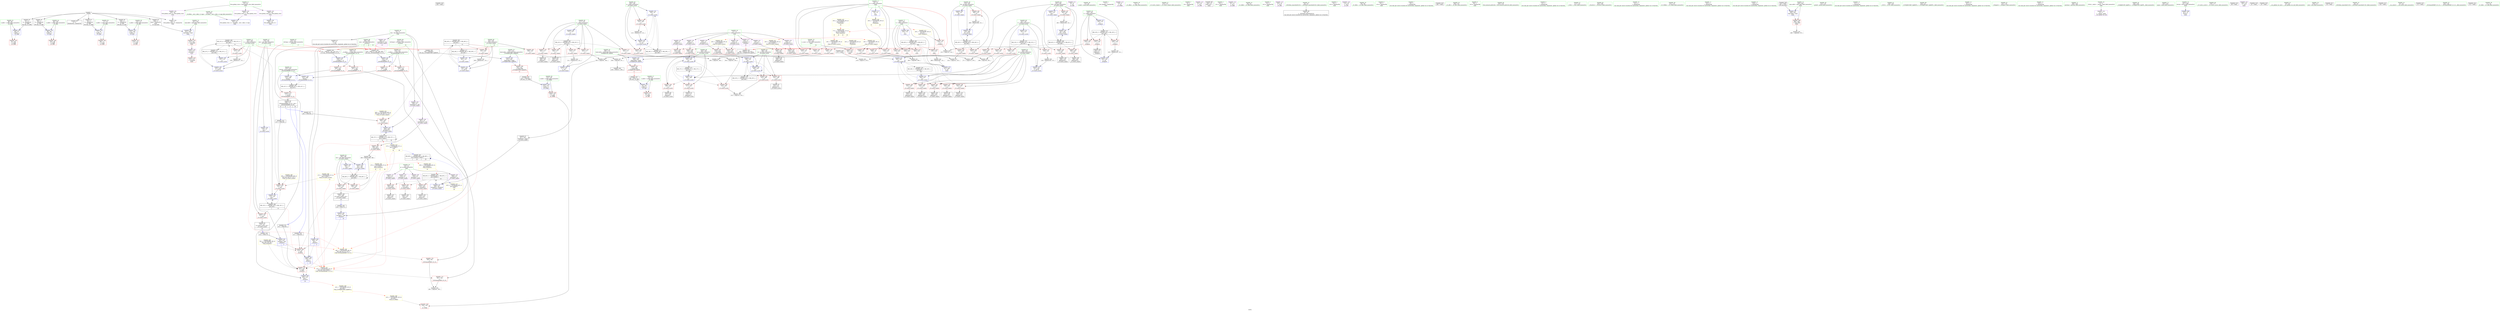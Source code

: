 digraph "SVFG" {
	label="SVFG";

	Node0x5558d91accc0 [shape=record,color=grey,label="{NodeID: 0\nNullPtr}"];
	Node0x5558d91accc0 -> Node0x5558d91c6740[style=solid];
	Node0x5558d91accc0 -> Node0x5558d91c6840[style=solid];
	Node0x5558d91accc0 -> Node0x5558d91c6910[style=solid];
	Node0x5558d91accc0 -> Node0x5558d91c69e0[style=solid];
	Node0x5558d91accc0 -> Node0x5558d91c6ab0[style=solid];
	Node0x5558d91accc0 -> Node0x5558d91c6b80[style=solid];
	Node0x5558d91accc0 -> Node0x5558d91c8c20[style=solid];
	Node0x5558d9211910 [shape=record,color=black,label="{NodeID: 526\n436 = PHI()\n}"];
	Node0x5558d91e5550 [shape=record,color=black,label="{NodeID: 360\nMR_31V_4 = PHI(MR_31V_5, MR_31V_3, )\npts\{188 \}\n|{|<s4>13}}"];
	Node0x5558d91e5550 -> Node0x5558d91cbbf0[style=dashed];
	Node0x5558d91e5550 -> Node0x5558d91cc0d0[style=dashed];
	Node0x5558d91e5550 -> Node0x5558d91d19a0[style=dashed];
	Node0x5558d91e5550 -> Node0x5558d91e9270[style=dashed];
	Node0x5558d91e5550:s4 -> Node0x5558d91f3b50[style=dashed,color=red];
	Node0x5558d91c7670 [shape=record,color=red,label="{NodeID: 194\n375\<--287\n\<--i26\n_Z11solve_chainv\n}"];
	Node0x5558d91c7670 -> Node0x5558d91d84c0[style=solid];
	Node0x5558d91c47a0 [shape=record,color=purple,label="{NodeID: 111\n65\<--8\n\<--.str\n_Z2_RRi\n}"];
	Node0x5558d91c28f0 [shape=record,color=green,label="{NodeID: 28\n67\<--68\nscanf\<--scanf_field_insensitive\n}"];
	Node0x5558d91c8df0 [shape=record,color=blue,label="{NodeID: 222\n77\<--76\nx.addr\<--x\n_Z2_RRx\n}"];
	Node0x5558d91c8df0 -> Node0x5558d91cac80[style=dashed];
	Node0x5558d91ca870 [shape=record,color=red,label="{NodeID: 139\n292\<--18\n\<--n\n_Z11solve_chainv\n}"];
	Node0x5558d91ca870 -> Node0x5558d91d93c0[style=solid];
	Node0x5558d91c5240 [shape=record,color=green,label="{NodeID: 56\n256\<--257\n__b.addr\<--__b.addr_field_insensitive\n_ZSt3maxIiERKT_S2_S2_\n}"];
	Node0x5558d91c5240 -> Node0x5558d91cc410[style=solid];
	Node0x5558d91c5240 -> Node0x5558d91cc4e0[style=solid];
	Node0x5558d91c5240 -> Node0x5558d91d1db0[style=solid];
	Node0x5558d91d2360 [shape=record,color=blue,label="{NodeID: 250\n281\<--151\nc\<--\n_Z11solve_chainv\n}"];
	Node0x5558d91d2360 -> Node0x5558d91ebfa0[style=dashed];
	Node0x5558d91cbf30 [shape=record,color=red,label="{NodeID: 167\n220\<--219\n\<--arrayidx6\n_Z11solve_cyclev\n}"];
	Node0x5558d91cbf30 -> Node0x5558d91d18d0[style=solid];
	Node0x5558d91c6ab0 [shape=record,color=black,label="{NodeID: 84\n109\<--3\nx\<--dummyVal\n_Z2_RPc\n0th arg _Z2_RPc }"];
	Node0x5558d91c6ab0 -> Node0x5558d91c9060[style=solid];
	Node0x5558d91b5040 [shape=record,color=green,label="{NodeID: 1\n7\<--1\n__dso_handle\<--dummyObj\nGlob }"];
	Node0x5558d92119e0 [shape=record,color=black,label="{NodeID: 527\n361 = PHI(249, )\n}"];
	Node0x5558d92119e0 -> Node0x5558d91c7dc0[style=solid];
	Node0x5558d91c7740 [shape=record,color=red,label="{NodeID: 195\n379\<--287\n\<--i26\n_Z11solve_chainv\n}"];
	Node0x5558d91c7740 -> Node0x5558d91c4390[style=solid];
	Node0x5558d91c4870 [shape=record,color=purple,label="{NodeID: 112\n130\<--8\n\<--.str\n_Z2_WRKi\n}"];
	Node0x5558d91c29f0 [shape=record,color=green,label="{NodeID: 29\n73\<--74\n_Z2_RRx\<--_Z2_RRx_field_insensitive\n}"];
	Node0x5558d91cf2c0 [shape=record,color=yellow,style=double,label="{NodeID: 389\n14V_1 = ENCHI(MR_14V_0)\npts\{409 \}\nFun[_Z2_WRKi]}"];
	Node0x5558d91cf2c0 -> Node0x5558d91cb090[style=dashed];
	Node0x5558d91c8ec0 [shape=record,color=blue,label="{NodeID: 223\n88\<--87\nx.addr\<--x\n_Z2_RRd\n}"];
	Node0x5558d91c8ec0 -> Node0x5558d91cad50[style=dashed];
	Node0x5558d91ca940 [shape=record,color=red,label="{NodeID: 140\n323\<--18\n\<--n\n_Z11solve_chainv\n}"];
	Node0x5558d91ca940 -> Node0x5558d91d90c0[style=solid];
	Node0x5558d91c5310 [shape=record,color=green,label="{NodeID: 57\n274\<--275\n_Z11solve_chainv\<--_Z11solve_chainv_field_insensitive\n}"];
	Node0x5558d91d2430 [shape=record,color=blue,label="{NodeID: 251\n283\<--327\np\<--\n_Z11solve_chainv\n}"];
	Node0x5558d91d2430 -> Node0x5558d91ccf70[style=dashed];
	Node0x5558d91d2430 -> Node0x5558d91cd040[style=dashed];
	Node0x5558d91d2430 -> Node0x5558d91cd110[style=dashed];
	Node0x5558d91d2430 -> Node0x5558d91cd1e0[style=dashed];
	Node0x5558d91d2430 -> Node0x5558d91cd2b0[style=dashed];
	Node0x5558d91d2430 -> Node0x5558d91d2500[style=dashed];
	Node0x5558d91d2430 -> Node0x5558d91eab70[style=dashed];
	Node0x5558d91cc000 [shape=record,color=red,label="{NodeID: 168\n234\<--233\n\<--arrayidx13\n_Z11solve_cyclev\n}"];
	Node0x5558d91cc000 -> Node0x5558d91d1a70[style=solid];
	Node0x5558d91c6b80 [shape=record,color=black,label="{NodeID: 85\n446\<--3\nargv\<--dummyVal\nmain\n1st arg main }"];
	Node0x5558d91c6b80 -> Node0x5558d91d3200[style=solid];
	Node0x5558d91c0d70 [shape=record,color=green,label="{NodeID: 2\n8\<--1\n.str\<--dummyObj\nGlob }"];
	Node0x5558d9211b10 [shape=record,color=black,label="{NodeID: 528\n415 = PHI(178, )\n}"];
	Node0x5558d9211b10 -> Node0x5558d91d2c50[style=solid];
	Node0x5558d91e5b40 [shape=record,color=black,label="{NodeID: 362\nMR_52V_3 = PHI(MR_52V_4, MR_52V_2, )\npts\{278 \}\n}"];
	Node0x5558d91e5b40 -> Node0x5558d91cc750[style=dashed];
	Node0x5558d91e5b40 -> Node0x5558d91cc820[style=dashed];
	Node0x5558d91e5b40 -> Node0x5558d91cc8f0[style=dashed];
	Node0x5558d91e5b40 -> Node0x5558d91cc9c0[style=dashed];
	Node0x5558d91e5b40 -> Node0x5558d91cca90[style=dashed];
	Node0x5558d91e5b40 -> Node0x5558d91d21c0[style=dashed];
	Node0x5558d91c7810 [shape=record,color=red,label="{NodeID: 196\n385\<--287\n\<--i26\n_Z11solve_chainv\n}"];
	Node0x5558d91c7810 -> Node0x5558d91c4530[style=solid];
	Node0x5558d91c4940 [shape=record,color=purple,label="{NodeID: 113\n81\<--10\n\<--.str.1\n_Z2_RRx\n}"];
	Node0x5558d91c2af0 [shape=record,color=green,label="{NodeID: 30\n77\<--78\nx.addr\<--x.addr_field_insensitive\n_Z2_RRx\n}"];
	Node0x5558d91c2af0 -> Node0x5558d91cac80[style=solid];
	Node0x5558d91c2af0 -> Node0x5558d91c8df0[style=solid];
	Node0x5558d91f05d0 [shape=record,color=yellow,style=double,label="{NodeID: 390\n16V_1 = ENCHI(MR_16V_0)\npts\{20 \}\nFun[_Z11solve_cyclev]}"];
	Node0x5558d91f05d0 -> Node0x5558d91ca6d0[style=dashed];
	Node0x5558d91f05d0 -> Node0x5558d91ca7a0[style=dashed];
	Node0x5558d91c8f90 [shape=record,color=blue,label="{NodeID: 224\n99\<--98\nx.addr\<--x\n_Z2_RRc\n}"];
	Node0x5558d91c8f90 -> Node0x5558d91cae20[style=dashed];
	Node0x5558d91caa10 [shape=record,color=red,label="{NodeID: 141\n337\<--18\n\<--n\n_Z11solve_chainv\n}"];
	Node0x5558d91caa10 -> Node0x5558d91d81c0[style=solid];
	Node0x5558d91c5410 [shape=record,color=green,label="{NodeID: 58\n277\<--278\ni\<--i_field_insensitive\n_Z11solve_chainv\n}"];
	Node0x5558d91c5410 -> Node0x5558d91cc750[style=solid];
	Node0x5558d91c5410 -> Node0x5558d91cc820[style=solid];
	Node0x5558d91c5410 -> Node0x5558d91cc8f0[style=solid];
	Node0x5558d91c5410 -> Node0x5558d91cc9c0[style=solid];
	Node0x5558d91c5410 -> Node0x5558d91cca90[style=solid];
	Node0x5558d91c5410 -> Node0x5558d91d2020[style=solid];
	Node0x5558d91c5410 -> Node0x5558d91d21c0[style=solid];
	Node0x5558d91d2500 [shape=record,color=blue,label="{NodeID: 252\n283\<--345\np\<--\n_Z11solve_chainv\n}"];
	Node0x5558d91d2500 -> Node0x5558d91ccf70[style=dashed];
	Node0x5558d91d2500 -> Node0x5558d91cd040[style=dashed];
	Node0x5558d91d2500 -> Node0x5558d91cd110[style=dashed];
	Node0x5558d91d2500 -> Node0x5558d91cd1e0[style=dashed];
	Node0x5558d91d2500 -> Node0x5558d91cd2b0[style=dashed];
	Node0x5558d91d2500 -> Node0x5558d91d2500[style=dashed];
	Node0x5558d91d2500 -> Node0x5558d91eab70[style=dashed];
	Node0x5558d91cc0d0 [shape=record,color=red,label="{NodeID: 169\n240\<--237\n\<--call\n_Z11solve_cyclev\n}"];
	Node0x5558d91cc0d0 -> Node0x5558d91d1b40[style=solid];
	Node0x5558d91c6c50 [shape=record,color=black,label="{NodeID: 86\n444\<--19\nmain_ret\<--\nmain\n}"];
	Node0x5558d91c0e00 [shape=record,color=green,label="{NodeID: 3\n10\<--1\n.str.1\<--dummyObj\nGlob }"];
	Node0x5558d9211c50 [shape=record,color=black,label="{NodeID: 529\n417 = PHI(249, )\n}"];
	Node0x5558d9211c50 -> Node0x5558d91c8030[style=solid];
	Node0x5558d91e6040 [shape=record,color=black,label="{NodeID: 363\nMR_65V_2 = PHI(MR_65V_3, MR_65V_1, )\npts\{240000 \}\n|{|<s4>18}}"];
	Node0x5558d91e6040 -> Node0x5558d91c7b50[style=dashed];
	Node0x5558d91e6040 -> Node0x5558d91c7cf0[style=dashed];
	Node0x5558d91e6040 -> Node0x5558d91c7e90[style=dashed];
	Node0x5558d91e6040 -> Node0x5558d91d20f0[style=dashed];
	Node0x5558d91e6040:s4 -> Node0x5558d91f9330[style=dashed,color=blue];
	Node0x5558d91c78e0 [shape=record,color=red,label="{NodeID: 197\n394\<--287\n\<--i26\n_Z11solve_chainv\n}"];
	Node0x5558d91c78e0 -> Node0x5558d91d7740[style=solid];
	Node0x5558d91c4a10 [shape=record,color=purple,label="{NodeID: 114\n92\<--12\n\<--.str.2\n_Z2_RRd\n}"];
	Node0x5558d91c2bc0 [shape=record,color=green,label="{NodeID: 31\n84\<--85\n_Z2_RRd\<--_Z2_RRd_field_insensitive\n}"];
	Node0x5558d91c9060 [shape=record,color=blue,label="{NodeID: 225\n110\<--109\nx.addr\<--x\n_Z2_RPc\n}"];
	Node0x5558d91c9060 -> Node0x5558d91caef0[style=dashed];
	Node0x5558d91caae0 [shape=record,color=red,label="{NodeID: 142\n376\<--18\n\<--n\n_Z11solve_chainv\n}"];
	Node0x5558d91caae0 -> Node0x5558d91d84c0[style=solid];
	Node0x5558d91c54e0 [shape=record,color=green,label="{NodeID: 59\n279\<--280\ni6\<--i6_field_insensitive\n_Z11solve_chainv\n}"];
	Node0x5558d91c54e0 -> Node0x5558d91ccb60[style=solid];
	Node0x5558d91c54e0 -> Node0x5558d91ccc30[style=solid];
	Node0x5558d91c54e0 -> Node0x5558d91ccd00[style=solid];
	Node0x5558d91c54e0 -> Node0x5558d91d2290[style=solid];
	Node0x5558d91c54e0 -> Node0x5558d91d2770[style=solid];
	Node0x5558d91d6d20 [shape=record,color=black,label="{NodeID: 336\n340 = PHI(317, 338, )\n}"];
	Node0x5558d91d25d0 [shape=record,color=blue,label="{NodeID: 253\n281\<--348\nc\<--inc15\n_Z11solve_chainv\n}"];
	Node0x5558d91d25d0 -> Node0x5558d91ebfa0[style=dashed];
	Node0x5558d91cc1a0 [shape=record,color=red,label="{NodeID: 170\n272\<--252\n\<--retval\n_ZSt3maxIiERKT_S2_S2_\n}"];
	Node0x5558d91cc1a0 -> Node0x5558d91c7330[style=solid];
	Node0x5558d91c6d20 [shape=record,color=black,label="{NodeID: 87\n26\<--25\n\<--len\nCan only get source location for instruction, argument, global var or function.}"];
	Node0x5558d91c0e90 [shape=record,color=green,label="{NodeID: 4\n12\<--1\n.str.2\<--dummyObj\nGlob }"];
	Node0x5558d9211d90 [shape=record,color=black,label="{NodeID: 530\n420 = PHI(276, )\n}"];
	Node0x5558d9211d90 -> Node0x5558d91d2df0[style=solid];
	Node0x5558d91c79b0 [shape=record,color=red,label="{NodeID: 198\n298\<--297\n\<--arrayidx\n_Z11solve_chainv\n}"];
	Node0x5558d91c79b0 -> Node0x5558d91c3b70[style=solid];
	Node0x5558d91c4ae0 [shape=record,color=purple,label="{NodeID: 115\n103\<--14\n\<--.str.3\n_Z2_RRc\n}"];
	Node0x5558d91c2cc0 [shape=record,color=green,label="{NodeID: 32\n88\<--89\nx.addr\<--x.addr_field_insensitive\n_Z2_RRd\n}"];
	Node0x5558d91c2cc0 -> Node0x5558d91cad50[style=solid];
	Node0x5558d91c2cc0 -> Node0x5558d91c8ec0[style=solid];
	Node0x5558d91c9130 [shape=record,color=blue,label="{NodeID: 226\n125\<--124\nx.addr\<--x\n_Z2_WRKi\n}"];
	Node0x5558d91c9130 -> Node0x5558d91cafc0[style=dashed];
	Node0x5558d91cabb0 [shape=record,color=red,label="{NodeID: 143\n64\<--61\n\<--x.addr\n_Z2_RRi\n}"];
	Node0x5558d91c55b0 [shape=record,color=green,label="{NodeID: 60\n281\<--282\nc\<--c_field_insensitive\n_Z11solve_chainv\n|{|<s4>15}}"];
	Node0x5558d91c55b0 -> Node0x5558d91ccdd0[style=solid];
	Node0x5558d91c55b0 -> Node0x5558d91ccea0[style=solid];
	Node0x5558d91c55b0 -> Node0x5558d91d2360[style=solid];
	Node0x5558d91c55b0 -> Node0x5558d91d25d0[style=solid];
	Node0x5558d91c55b0:s4 -> Node0x5558d9212c40[style=solid,color=red];
	Node0x5558d91d72c0 [shape=record,color=grey,label="{NodeID: 337\n369 = Binary(368, 151, )\n}"];
	Node0x5558d91d72c0 -> Node0x5558d91d2770[style=solid];
	Node0x5558d91d26a0 [shape=record,color=blue,label="{NodeID: 254\n365\<--362\narrayidx22\<--\n_Z11solve_chainv\n}"];
	Node0x5558d91d26a0 -> Node0x5558d91eb070[style=dashed];
	Node0x5558d91cc270 [shape=record,color=red,label="{NodeID: 171\n260\<--254\n\<--__a.addr\n_ZSt3maxIiERKT_S2_S2_\n}"];
	Node0x5558d91cc270 -> Node0x5558d91cc5b0[style=solid];
	Node0x5558d91c6e20 [shape=record,color=black,label="{NodeID: 88\n43\<--44\n\<--_ZNSt8ios_base4InitD1Ev\nCan only get source location for instruction, argument, global var or function.}"];
	Node0x5558d91c0f20 [shape=record,color=green,label="{NodeID: 5\n14\<--1\n.str.3\<--dummyObj\nGlob }"];
	Node0x5558d9211ed0 [shape=record,color=black,label="{NodeID: 531\n422 = PHI(249, )\n}"];
	Node0x5558d9211ed0 -> Node0x5558d91c8100[style=solid];
	Node0x5558d91e6a70 [shape=record,color=black,label="{NodeID: 365\nMR_41V_3 = PHI(MR_41V_4, MR_41V_2, )\npts\{253 \}\n}"];
	Node0x5558d91e6a70 -> Node0x5558d91cc1a0[style=dashed];
	Node0x5558d91c7a80 [shape=record,color=red,label="{NodeID: 199\n301\<--300\n\<--arrayidx2\n_Z11solve_chainv\n}"];
	Node0x5558d91c7a80 -> Node0x5558d91d8340[style=solid];
	Node0x5558d91c9530 [shape=record,color=purple,label="{NodeID: 116\n114\<--16\n\<--.str.4\n_Z2_RPc\n}"];
	Node0x5558d91c2d90 [shape=record,color=green,label="{NodeID: 33\n95\<--96\n_Z2_RRc\<--_Z2_RRc_field_insensitive\n}"];
	Node0x5558d91c9200 [shape=record,color=blue,label="{NodeID: 227\n145\<--151\ni\<--\n_Z5inputv\n}"];
	Node0x5558d91c9200 -> Node0x5558d91e9c70[style=dashed];
	Node0x5558d91cac80 [shape=record,color=red,label="{NodeID: 144\n80\<--77\n\<--x.addr\n_Z2_RRx\n}"];
	Node0x5558d91c5680 [shape=record,color=green,label="{NodeID: 61\n283\<--284\np\<--p_field_insensitive\n_Z11solve_chainv\n}"];
	Node0x5558d91c5680 -> Node0x5558d91ccf70[style=solid];
	Node0x5558d91c5680 -> Node0x5558d91cd040[style=solid];
	Node0x5558d91c5680 -> Node0x5558d91cd110[style=solid];
	Node0x5558d91c5680 -> Node0x5558d91cd1e0[style=solid];
	Node0x5558d91c5680 -> Node0x5558d91cd2b0[style=solid];
	Node0x5558d91c5680 -> Node0x5558d91d2430[style=solid];
	Node0x5558d91c5680 -> Node0x5558d91d2500[style=solid];
	Node0x5558d91f2b20 [shape=record,color=yellow,style=double,label="{NodeID: 421\n35V_1 = ENCHI(MR_35V_0)\npts\{220000 \}\nFun[_Z11solve_chainv]}"];
	Node0x5558d91f2b20 -> Node0x5558d91c79b0[style=dashed];
	Node0x5558d91f2b20 -> Node0x5558d91c7a80[style=dashed];
	Node0x5558d91f2b20 -> Node0x5558d91c7c20[style=dashed];
	Node0x5558d91d7440 [shape=record,color=grey,label="{NodeID: 338\n244 = Binary(243, 151, )\n}"];
	Node0x5558d91d7440 -> Node0x5558d91d1c10[style=solid];
	Node0x5558d91d2770 [shape=record,color=blue,label="{NodeID: 255\n279\<--369\ni6\<--inc24\n_Z11solve_chainv\n}"];
	Node0x5558d91d2770 -> Node0x5558d91ea170[style=dashed];
	Node0x5558d91cc340 [shape=record,color=red,label="{NodeID: 172\n269\<--254\n\<--__a.addr\n_ZSt3maxIiERKT_S2_S2_\n}"];
	Node0x5558d91cc340 -> Node0x5558d91d1f50[style=solid];
	Node0x5558d91c6f20 [shape=record,color=black,label="{NodeID: 89\n158\<--157\nidxprom\<--\n_Z5inputv\n}"];
	Node0x5558d91c1760 [shape=record,color=green,label="{NodeID: 6\n16\<--1\n.str.4\<--dummyObj\nGlob }"];
	Node0x5558d9212010 [shape=record,color=black,label="{NodeID: 532\n475 = PHI()\n}"];
	Node0x5558d9212010 -> Node0x5558d91d8640[style=solid];
	Node0x5558d91c7b50 [shape=record,color=red,label="{NodeID: 200\n333\<--332\n\<--arrayidx11\n_Z11solve_chainv\n}"];
	Node0x5558d91c7b50 -> Node0x5558d91c3eb0[style=solid];
	Node0x5558d91c9600 [shape=record,color=purple,label="{NodeID: 117\n159\<--21\narrayidx\<--f\n_Z5inputv\n|{<s0>10}}"];
	Node0x5558d91c9600:s0 -> Node0x5558d9212350[style=solid,color=red];
	Node0x5558d91c2e90 [shape=record,color=green,label="{NodeID: 34\n99\<--100\nx.addr\<--x.addr_field_insensitive\n_Z2_RRc\n}"];
	Node0x5558d91c2e90 -> Node0x5558d91cae20[style=solid];
	Node0x5558d91c2e90 -> Node0x5558d91c8f90[style=solid];
	Node0x5558d91c92d0 [shape=record,color=blue,label="{NodeID: 228\n145\<--163\ni\<--inc\n_Z5inputv\n}"];
	Node0x5558d91c92d0 -> Node0x5558d91e9c70[style=dashed];
	Node0x5558d91cad50 [shape=record,color=red,label="{NodeID: 145\n91\<--88\n\<--x.addr\n_Z2_RRd\n}"];
	Node0x5558d91c5750 [shape=record,color=green,label="{NodeID: 62\n285\<--286\nans\<--ans_field_insensitive\n_Z11solve_chainv\n}"];
	Node0x5558d91c5750 -> Node0x5558d91c74d0[style=solid];
	Node0x5558d91c5750 -> Node0x5558d91c75a0[style=solid];
	Node0x5558d91c5750 -> Node0x5558d91d2840[style=solid];
	Node0x5558d91c5750 -> Node0x5558d91d29e0[style=solid];
	Node0x5558d91d75c0 [shape=record,color=grey,label="{NodeID: 339\n390 = Binary(389, 388, )\n}"];
	Node0x5558d91d75c0 -> Node0x5558d91d29e0[style=solid];
	Node0x5558d91d2840 [shape=record,color=blue,label="{NodeID: 256\n285\<--19\nans\<--\n_Z11solve_chainv\n}"];
	Node0x5558d91d2840 -> Node0x5558d91e7470[style=dashed];
	Node0x5558d91cc410 [shape=record,color=red,label="{NodeID: 173\n262\<--256\n\<--__b.addr\n_ZSt3maxIiERKT_S2_S2_\n}"];
	Node0x5558d91cc410 -> Node0x5558d91cc680[style=solid];
	Node0x5558d91c6ff0 [shape=record,color=black,label="{NodeID: 90\n207\<--206\nidxprom\<--\n_Z11solve_cyclev\n}"];
	Node0x5558d91c17f0 [shape=record,color=green,label="{NodeID: 7\n19\<--1\n\<--dummyObj\nCan only get source location for instruction, argument, global var or function.}"];
	Node0x5558d92120e0 [shape=record,color=black,label="{NodeID: 533\n484 = PHI()\n}"];
	Node0x5558d91e7470 [shape=record,color=black,label="{NodeID: 367\nMR_60V_3 = PHI(MR_60V_5, MR_60V_2, )\npts\{286 \}\n}"];
	Node0x5558d91e7470 -> Node0x5558d91c74d0[style=dashed];
	Node0x5558d91e7470 -> Node0x5558d91c75a0[style=dashed];
	Node0x5558d91e7470 -> Node0x5558d91d29e0[style=dashed];
	Node0x5558d91e7470 -> Node0x5558d91e7470[style=dashed];
	Node0x5558d91c7c20 [shape=record,color=red,label="{NodeID: 201\n345\<--344\n\<--arrayidx14\n_Z11solve_chainv\n}"];
	Node0x5558d91c7c20 -> Node0x5558d91d2500[style=solid];
	Node0x5558d91c96d0 [shape=record,color=purple,label="{NodeID: 118\n208\<--21\narrayidx\<--f\n_Z11solve_cyclev\n}"];
	Node0x5558d91c96d0 -> Node0x5558d91cbe60[style=solid];
	Node0x5558d91c2f60 [shape=record,color=green,label="{NodeID: 35\n106\<--107\n_Z2_RPc\<--_Z2_RPc_field_insensitive\n}"];
	Node0x5558d91c93a0 [shape=record,color=blue,label="{NodeID: 229\n169\<--168\nhead.addr\<--head\n_Z1RIiJEEvRT_DpRT0_\n}"];
	Node0x5558d91c93a0 -> Node0x5558d91cb3d0[style=dashed];
	Node0x5558d91cae20 [shape=record,color=red,label="{NodeID: 146\n102\<--99\n\<--x.addr\n_Z2_RRc\n}"];
	Node0x5558d91c5820 [shape=record,color=green,label="{NodeID: 63\n287\<--288\ni26\<--i26_field_insensitive\n_Z11solve_chainv\n}"];
	Node0x5558d91c5820 -> Node0x5558d91c7670[style=solid];
	Node0x5558d91c5820 -> Node0x5558d91c7740[style=solid];
	Node0x5558d91c5820 -> Node0x5558d91c7810[style=solid];
	Node0x5558d91c5820 -> Node0x5558d91c78e0[style=solid];
	Node0x5558d91c5820 -> Node0x5558d91d2910[style=solid];
	Node0x5558d91c5820 -> Node0x5558d91d2ab0[style=solid];
	Node0x5558d91d7740 [shape=record,color=grey,label="{NodeID: 340\n395 = Binary(394, 151, )\n}"];
	Node0x5558d91d7740 -> Node0x5558d91d2ab0[style=solid];
	Node0x5558d91d2910 [shape=record,color=blue,label="{NodeID: 257\n287\<--151\ni26\<--\n_Z11solve_chainv\n}"];
	Node0x5558d91d2910 -> Node0x5558d91e7970[style=dashed];
	Node0x5558d91cc4e0 [shape=record,color=red,label="{NodeID: 174\n266\<--256\n\<--__b.addr\n_ZSt3maxIiERKT_S2_S2_\n}"];
	Node0x5558d91cc4e0 -> Node0x5558d91d1e80[style=solid];
	Node0x5558d91c70c0 [shape=record,color=black,label="{NodeID: 91\n218\<--217\nidxprom5\<--\n_Z11solve_cyclev\n}"];
	Node0x5558d91c1880 [shape=record,color=green,label="{NodeID: 8\n28\<--1\n.str.5\<--dummyObj\nGlob }"];
	Node0x5558d92121b0 [shape=record,color=black,label="{NodeID: 534\n124 = PHI(434, )\n0th arg _Z2_WRKi }"];
	Node0x5558d92121b0 -> Node0x5558d91c9130[style=solid];
	Node0x5558d91e7970 [shape=record,color=black,label="{NodeID: 368\nMR_62V_3 = PHI(MR_62V_4, MR_62V_2, )\npts\{288 \}\n}"];
	Node0x5558d91e7970 -> Node0x5558d91c7670[style=dashed];
	Node0x5558d91e7970 -> Node0x5558d91c7740[style=dashed];
	Node0x5558d91e7970 -> Node0x5558d91c7810[style=dashed];
	Node0x5558d91e7970 -> Node0x5558d91c78e0[style=dashed];
	Node0x5558d91e7970 -> Node0x5558d91d2ab0[style=dashed];
	Node0x5558d91c7cf0 [shape=record,color=red,label="{NodeID: 202\n354\<--353\n\<--arrayidx17\n_Z11solve_chainv\n}"];
	Node0x5558d91c7cf0 -> Node0x5558d91c4120[style=solid];
	Node0x5558d91c97a0 [shape=record,color=purple,label="{NodeID: 119\n219\<--21\narrayidx6\<--f\n_Z11solve_cyclev\n}"];
	Node0x5558d91c97a0 -> Node0x5558d91cbf30[style=solid];
	Node0x5558d91c3060 [shape=record,color=green,label="{NodeID: 36\n110\<--111\nx.addr\<--x.addr_field_insensitive\n_Z2_RPc\n}"];
	Node0x5558d91c3060 -> Node0x5558d91caef0[style=solid];
	Node0x5558d91c3060 -> Node0x5558d91c9060[style=solid];
	Node0x5558d91d13a0 [shape=record,color=blue,label="{NodeID: 230\n179\<--19\nans\<--\n_Z11solve_cyclev\n}"];
	Node0x5558d91d13a0 -> Node0x5558d91e7e70[style=dashed];
	Node0x5558d91caef0 [shape=record,color=red,label="{NodeID: 147\n113\<--110\n\<--x.addr\n_Z2_RPc\n}"];
	Node0x5558d91c58f0 [shape=record,color=green,label="{NodeID: 64\n318\<--319\nllvm.memset.p0i8.i64\<--llvm.memset.p0i8.i64_field_insensitive\n}"];
	Node0x5558d91f2dc0 [shape=record,color=yellow,style=double,label="{NodeID: 424\n68V_1 = ENCHI(MR_68V_0)\npts\{180 188 409 411 413 \}\nFun[_Z11solve_chainv]}"];
	Node0x5558d91f2dc0 -> Node0x5558d91c7dc0[style=dashed];
	Node0x5558d91d78c0 [shape=record,color=grey,label="{NodeID: 341\n348 = Binary(347, 151, )\n}"];
	Node0x5558d91d78c0 -> Node0x5558d91d25d0[style=solid];
	Node0x5558d91d29e0 [shape=record,color=blue,label="{NodeID: 258\n285\<--390\nans\<--add\n_Z11solve_chainv\n}"];
	Node0x5558d91d29e0 -> Node0x5558d91e7470[style=dashed];
	Node0x5558d91cc5b0 [shape=record,color=red,label="{NodeID: 175\n261\<--260\n\<--\n_ZSt3maxIiERKT_S2_S2_\n}"];
	Node0x5558d91cc5b0 -> Node0x5558d91d8f40[style=solid];
	Node0x5558d91c7190 [shape=record,color=black,label="{NodeID: 92\n232\<--231\nidxprom12\<--\n_Z11solve_cyclev\n}"];
	Node0x5558d91c1910 [shape=record,color=green,label="{NodeID: 9\n31\<--1\n\<--dummyObj\nCan only get source location for instruction, argument, global var or function.}"];
	Node0x5558d9212350 [shape=record,color=black,label="{NodeID: 535\n168 = PHI(18, 159, 453, )\n0th arg _Z1RIiJEEvRT_DpRT0_ }"];
	Node0x5558d9212350 -> Node0x5558d91c93a0[style=solid];
	Node0x5558d91e7e70 [shape=record,color=black,label="{NodeID: 369\nMR_23V_3 = PHI(MR_23V_4, MR_23V_2, )\npts\{180 \}\n|{|<s3>13}}"];
	Node0x5558d91e7e70 -> Node0x5558d91cb4a0[style=dashed];
	Node0x5558d91e7e70 -> Node0x5558d91cc0d0[style=dashed];
	Node0x5558d91e7e70 -> Node0x5558d91d1b40[style=dashed];
	Node0x5558d91e7e70:s3 -> Node0x5558d91f3a10[style=dashed,color=red];
	Node0x5558d91c7dc0 [shape=record,color=red,label="{NodeID: 203\n362\<--361\n\<--call\n_Z11solve_chainv\n}"];
	Node0x5558d91c7dc0 -> Node0x5558d91d26a0[style=solid];
	Node0x5558d91c9870 [shape=record,color=purple,label="{NodeID: 120\n233\<--21\narrayidx13\<--f\n_Z11solve_cyclev\n}"];
	Node0x5558d91c9870 -> Node0x5558d91cc000[style=solid];
	Node0x5558d91c3130 [shape=record,color=green,label="{NodeID: 37\n117\<--118\n_Z1Rv\<--_Z1Rv_field_insensitive\n}"];
	Node0x5558d91f0c20 [shape=record,color=yellow,style=double,label="{NodeID: 397\n35V_1 = ENCHI(MR_35V_0)\npts\{220000 \}\nFun[_Z11solve_cyclev]}"];
	Node0x5558d91f0c20 -> Node0x5558d91cbe60[style=dashed];
	Node0x5558d91f0c20 -> Node0x5558d91cbf30[style=dashed];
	Node0x5558d91f0c20 -> Node0x5558d91cc000[style=dashed];
	Node0x5558d91d1430 [shape=record,color=blue,label="{NodeID: 231\n181\<--151\ni\<--\n_Z11solve_cyclev\n}"];
	Node0x5558d91d1430 -> Node0x5558d91e8370[style=dashed];
	Node0x5558d91cafc0 [shape=record,color=red,label="{NodeID: 148\n128\<--125\n\<--x.addr\n_Z2_WRKi\n}"];
	Node0x5558d91cafc0 -> Node0x5558d91cb090[style=solid];
	Node0x5558d91c59f0 [shape=record,color=green,label="{NodeID: 65\n405\<--406\n_Z5solvev\<--_Z5solvev_field_insensitive\n}"];
	Node0x5558d91d7a40 [shape=record,color=grey,label="{NodeID: 342\n488 = Binary(487, 151, )\n}"];
	Node0x5558d91d7a40 -> Node0x5558d91d33a0[style=solid];
	Node0x5558d91d2ab0 [shape=record,color=blue,label="{NodeID: 259\n287\<--395\ni26\<--inc38\n_Z11solve_chainv\n}"];
	Node0x5558d91d2ab0 -> Node0x5558d91e7970[style=dashed];
	Node0x5558d91cc680 [shape=record,color=red,label="{NodeID: 176\n263\<--262\n\<--\n_ZSt3maxIiERKT_S2_S2_\n}"];
	Node0x5558d91cc680 -> Node0x5558d91d8f40[style=solid];
	Node0x5558d91c7260 [shape=record,color=black,label="{NodeID: 93\n178\<--247\n_Z11solve_cyclev_ret\<--\n_Z11solve_cyclev\n|{<s0>16}}"];
	Node0x5558d91c7260:s0 -> Node0x5558d9211b10[style=solid,color=blue];
	Node0x5558d91c19a0 [shape=record,color=green,label="{NodeID: 10\n151\<--1\n\<--dummyObj\nCan only get source location for instruction, argument, global var or function.}"];
	Node0x5558d9212630 [shape=record,color=black,label="{NodeID: 536\n430 = PHI(408, )\n0th arg _Z1WIiJEEvRKT_DpRKT0_ }"];
	Node0x5558d9212630 -> Node0x5558d91d2f90[style=solid];
	Node0x5558d91e8370 [shape=record,color=black,label="{NodeID: 370\nMR_25V_3 = PHI(MR_25V_4, MR_25V_2, )\npts\{182 \}\n}"];
	Node0x5558d91e8370 -> Node0x5558d91cb570[style=dashed];
	Node0x5558d91e8370 -> Node0x5558d91cb640[style=dashed];
	Node0x5558d91e8370 -> Node0x5558d91cb710[style=dashed];
	Node0x5558d91e8370 -> Node0x5558d91d1c10[style=dashed];
	Node0x5558d91c7e90 [shape=record,color=red,label="{NodeID: 204\n382\<--381\n\<--arrayidx31\n_Z11solve_chainv\n}"];
	Node0x5558d91c7e90 -> Node0x5558d91c4460[style=solid];
	Node0x5558d91c9940 [shape=record,color=purple,label="{NodeID: 121\n297\<--21\narrayidx\<--f\n_Z11solve_chainv\n}"];
	Node0x5558d91c9940 -> Node0x5558d91c79b0[style=solid];
	Node0x5558d91c3230 [shape=record,color=green,label="{NodeID: 38\n121\<--122\n_Z2_WRKi\<--_Z2_WRKi_field_insensitive\n}"];
	Node0x5558d91f0d00 [shape=record,color=yellow,style=double,label="{NodeID: 398\n37V_1 = ENCHI(MR_37V_0)\npts\{270000 \}\nFun[_Z11solve_cyclev]|{|<s1>13}}"];
	Node0x5558d91f0d00 -> Node0x5558d91cc0d0[style=dashed];
	Node0x5558d91f0d00:s1 -> Node0x5558d91f3a10[style=dashed,color=red];
	Node0x5558d91d14c0 [shape=record,color=blue,label="{NodeID: 232\n183\<--198\np\<--\n_Z11solve_cyclev\n}"];
	Node0x5558d91d14c0 -> Node0x5558d91cb7e0[style=dashed];
	Node0x5558d91d14c0 -> Node0x5558d91cb8b0[style=dashed];
	Node0x5558d91d14c0 -> Node0x5558d91cb980[style=dashed];
	Node0x5558d91d14c0 -> Node0x5558d91d1660[style=dashed];
	Node0x5558d91d14c0 -> Node0x5558d91e8870[style=dashed];
	Node0x5558d91cb090 [shape=record,color=red,label="{NodeID: 149\n129\<--128\n\<--\n_Z2_WRKi\n}"];
	Node0x5558d91c5af0 [shape=record,color=green,label="{NodeID: 66\n408\<--409\nans\<--ans_field_insensitive\n_Z5solvev\n|{|<s3>17|<s4>19|<s5>20}}"];
	Node0x5558d91c5af0 -> Node0x5558d91d2b80[style=solid];
	Node0x5558d91c5af0 -> Node0x5558d91d2d20[style=solid];
	Node0x5558d91c5af0 -> Node0x5558d91d2ec0[style=solid];
	Node0x5558d91c5af0:s3 -> Node0x5558d9212920[style=solid,color=red];
	Node0x5558d91c5af0:s4 -> Node0x5558d9212920[style=solid,color=red];
	Node0x5558d91c5af0:s5 -> Node0x5558d9212630[style=solid,color=red];
	Node0x5558d91f2fe0 [shape=record,color=yellow,style=double,label="{NodeID: 426\n16V_1 = ENCHI(MR_16V_0)\npts\{20 \}\nFun[main]|{<s0>25|<s1>28}}"];
	Node0x5558d91f2fe0:s0 -> Node0x5558d91e5370[style=dashed,color=red];
	Node0x5558d91f2fe0:s1 -> Node0x5558d91f1380[style=dashed,color=red];
	Node0x5558d91d7bc0 [shape=record,color=grey,label="{NodeID: 343\n163 = Binary(162, 151, )\n}"];
	Node0x5558d91d7bc0 -> Node0x5558d91c92d0[style=solid];
	Node0x5558d91d2b80 [shape=record,color=blue,label="{NodeID: 260\n408\<--19\nans\<--\n_Z5solvev\n|{|<s2>17}}"];
	Node0x5558d91d2b80 -> Node0x5558d91c8030[style=dashed];
	Node0x5558d91d2b80 -> Node0x5558d91d2d20[style=dashed];
	Node0x5558d91d2b80:s2 -> Node0x5558d91f3a10[style=dashed,color=red];
	Node0x5558d91cc750 [shape=record,color=red,label="{NodeID: 177\n291\<--277\n\<--i\n_Z11solve_chainv\n}"];
	Node0x5558d91cc750 -> Node0x5558d91d93c0[style=solid];
	Node0x5558d91c7330 [shape=record,color=black,label="{NodeID: 94\n249\<--272\n_ZSt3maxIiERKT_S2_S2__ret\<--\n_ZSt3maxIiERKT_S2_S2_\n|{<s0>13|<s1>15|<s2>17|<s3>19}}"];
	Node0x5558d91c7330:s0 -> Node0x5558d9211720[style=solid,color=blue];
	Node0x5558d91c7330:s1 -> Node0x5558d92119e0[style=solid,color=blue];
	Node0x5558d91c7330:s2 -> Node0x5558d9211c50[style=solid,color=blue];
	Node0x5558d91c7330:s3 -> Node0x5558d9211ed0[style=solid,color=blue];
	Node0x5558d91c1a30 [shape=record,color=green,label="{NodeID: 11\n315\<--1\n\<--dummyObj\nCan only get source location for instruction, argument, global var or function.}"];
	Node0x5558d9212740 [shape=record,color=black,label="{NodeID: 537\n60 = PHI(172, )\n0th arg _Z2_RRi }"];
	Node0x5558d9212740 -> Node0x5558d91c8d20[style=solid];
	Node0x5558d91e8870 [shape=record,color=black,label="{NodeID: 371\nMR_27V_2 = PHI(MR_27V_4, MR_27V_1, )\npts\{184 \}\n}"];
	Node0x5558d91e8870 -> Node0x5558d91d14c0[style=dashed];
	Node0x5558d91c7f60 [shape=record,color=red,label="{NodeID: 205\n388\<--387\n\<--arrayidx35\n_Z11solve_chainv\n}"];
	Node0x5558d91c7f60 -> Node0x5558d91d75c0[style=solid];
	Node0x5558d91c9a10 [shape=record,color=purple,label="{NodeID: 122\n300\<--21\narrayidx2\<--f\n_Z11solve_chainv\n}"];
	Node0x5558d91c9a10 -> Node0x5558d91c7a80[style=solid];
	Node0x5558d91c3330 [shape=record,color=green,label="{NodeID: 39\n125\<--126\nx.addr\<--x.addr_field_insensitive\n_Z2_WRKi\n}"];
	Node0x5558d91c3330 -> Node0x5558d91cafc0[style=solid];
	Node0x5558d91c3330 -> Node0x5558d91c9130[style=solid];
	Node0x5558d91f0de0 [shape=record,color=yellow,style=double,label="{NodeID: 399\n39V_1 = ENCHI(MR_39V_0)\npts\{282 409 411 413 \}\nFun[_Z11solve_cyclev]}"];
	Node0x5558d91f0de0 -> Node0x5558d91cc0d0[style=dashed];
	Node0x5558d91d1590 [shape=record,color=blue,label="{NodeID: 233\n185\<--19\nj\<--\n_Z11solve_cyclev\n}"];
	Node0x5558d91d1590 -> Node0x5558d91cba50[style=dashed];
	Node0x5558d91d1590 -> Node0x5558d91cbb20[style=dashed];
	Node0x5558d91d1590 -> Node0x5558d91d1730[style=dashed];
	Node0x5558d91d1590 -> Node0x5558d91e8d70[style=dashed];
	Node0x5558d91cb160 [shape=record,color=red,label="{NodeID: 150\n153\<--145\n\<--i\n_Z5inputv\n}"];
	Node0x5558d91cb160 -> Node0x5558d91d8dc0[style=solid];
	Node0x5558d91c5bc0 [shape=record,color=green,label="{NodeID: 67\n410\<--411\nref.tmp\<--ref.tmp_field_insensitive\n_Z5solvev\n|{|<s1>17}}"];
	Node0x5558d91c5bc0 -> Node0x5558d91d2c50[style=solid];
	Node0x5558d91c5bc0:s1 -> Node0x5558d9212c40[style=solid,color=red];
	Node0x5558d91d7d40 [shape=record,color=grey,label="{NodeID: 344\n311 = Binary(310, 151, )\n}"];
	Node0x5558d91d7d40 -> Node0x5558d91d21c0[style=solid];
	Node0x5558d91d2c50 [shape=record,color=blue,label="{NodeID: 261\n410\<--415\nref.tmp\<--call\n_Z5solvev\n|{|<s2>17}}"];
	Node0x5558d91d2c50 -> Node0x5558d91c8030[style=dashed];
	Node0x5558d91d2c50 -> Node0x5558d91c8100[style=dashed];
	Node0x5558d91d2c50:s2 -> Node0x5558d91f3b50[style=dashed,color=red];
	Node0x5558d91cc820 [shape=record,color=red,label="{NodeID: 178\n295\<--277\n\<--i\n_Z11solve_chainv\n}"];
	Node0x5558d91cc820 -> Node0x5558d91c7400[style=solid];
	Node0x5558d91c7400 [shape=record,color=black,label="{NodeID: 95\n296\<--295\nidxprom\<--\n_Z11solve_chainv\n}"];
	Node0x5558d91c1ac0 [shape=record,color=green,label="{NodeID: 12\n316\<--1\n\<--dummyObj\nCan only get source location for instruction, argument, global var or function.}"];
	Node0x5558d9212850 [shape=record,color=black,label="{NodeID: 538\n445 = PHI()\n0th arg main }"];
	Node0x5558d9212850 -> Node0x5558d91d3130[style=solid];
	Node0x5558d91e8d70 [shape=record,color=black,label="{NodeID: 372\nMR_29V_2 = PHI(MR_29V_4, MR_29V_1, )\npts\{186 \}\n}"];
	Node0x5558d91e8d70 -> Node0x5558d91d1590[style=dashed];
	Node0x5558d91c8030 [shape=record,color=red,label="{NodeID: 206\n418\<--417\n\<--call1\n_Z5solvev\n}"];
	Node0x5558d91c8030 -> Node0x5558d91d2d20[style=solid];
	Node0x5558d91c9ae0 [shape=record,color=purple,label="{NodeID: 123\n344\<--21\narrayidx14\<--f\n_Z11solve_chainv\n}"];
	Node0x5558d91c9ae0 -> Node0x5558d91c7c20[style=solid];
	Node0x5558d91c3400 [shape=record,color=green,label="{NodeID: 40\n132\<--133\nprintf\<--printf_field_insensitive\n}"];
	Node0x5558d91d1660 [shape=record,color=blue,label="{NodeID: 234\n183\<--209\np\<--\n_Z11solve_cyclev\n}"];
	Node0x5558d91d1660 -> Node0x5558d91cb7e0[style=dashed];
	Node0x5558d91d1660 -> Node0x5558d91cb8b0[style=dashed];
	Node0x5558d91d1660 -> Node0x5558d91cb980[style=dashed];
	Node0x5558d91d1660 -> Node0x5558d91d1660[style=dashed];
	Node0x5558d91d1660 -> Node0x5558d91e8870[style=dashed];
	Node0x5558d91cb230 [shape=record,color=red,label="{NodeID: 151\n157\<--145\n\<--i\n_Z5inputv\n}"];
	Node0x5558d91cb230 -> Node0x5558d91c6f20[style=solid];
	Node0x5558d91c5c90 [shape=record,color=green,label="{NodeID: 68\n412\<--413\nref.tmp2\<--ref.tmp2_field_insensitive\n_Z5solvev\n|{|<s1>19}}"];
	Node0x5558d91c5c90 -> Node0x5558d91d2df0[style=solid];
	Node0x5558d91c5c90:s1 -> Node0x5558d9212c40[style=solid,color=red];
	Node0x5558d91d7ec0 [shape=record,color=grey,label="{NodeID: 345\n228 = Binary(227, 151, )\n}"];
	Node0x5558d91d7ec0 -> Node0x5558d91d19a0[style=solid];
	Node0x5558d91d2d20 [shape=record,color=blue,label="{NodeID: 262\n408\<--418\nans\<--\n_Z5solvev\n|{|<s2>19}}"];
	Node0x5558d91d2d20 -> Node0x5558d91c8100[style=dashed];
	Node0x5558d91d2d20 -> Node0x5558d91d2ec0[style=dashed];
	Node0x5558d91d2d20:s2 -> Node0x5558d91f3a10[style=dashed,color=red];
	Node0x5558d91cc8f0 [shape=record,color=red,label="{NodeID: 179\n302\<--277\n\<--i\n_Z11solve_chainv\n}"];
	Node0x5558d91cc8f0 -> Node0x5558d91d8340[style=solid];
	Node0x5558d91c3b70 [shape=record,color=black,label="{NodeID: 96\n299\<--298\nidxprom1\<--\n_Z11solve_chainv\n}"];
	Node0x5558d91c1b50 [shape=record,color=green,label="{NodeID: 13\n317\<--1\n\<--dummyObj\nCan only get source location for instruction, argument, global var or function.}"];
	Node0x5558d9212920 [shape=record,color=black,label="{NodeID: 539\n250 = PHI(179, 360, 408, 408, )\n0th arg _ZSt3maxIiERKT_S2_S2_ }"];
	Node0x5558d9212920 -> Node0x5558d91d1ce0[style=solid];
	Node0x5558d91e9270 [shape=record,color=black,label="{NodeID: 373\nMR_31V_2 = PHI(MR_31V_4, MR_31V_1, )\npts\{188 \}\n}"];
	Node0x5558d91e9270 -> Node0x5558d91d1800[style=dashed];
	Node0x5558d91c8100 [shape=record,color=red,label="{NodeID: 207\n423\<--422\n\<--call4\n_Z5solvev\n}"];
	Node0x5558d91c8100 -> Node0x5558d91d2ec0[style=solid];
	Node0x5558d91c9bb0 [shape=record,color=purple,label="{NodeID: 124\n306\<--23\narrayidx5\<--g\n_Z11solve_chainv\n}"];
	Node0x5558d91c9bb0 -> Node0x5558d91d20f0[style=solid];
	Node0x5558d91c3500 [shape=record,color=green,label="{NodeID: 41\n138\<--139\n_Z1Wv\<--_Z1Wv_field_insensitive\n}"];
	Node0x5558d91d1730 [shape=record,color=blue,label="{NodeID: 235\n185\<--213\nj\<--inc\n_Z11solve_cyclev\n}"];
	Node0x5558d91d1730 -> Node0x5558d91cba50[style=dashed];
	Node0x5558d91d1730 -> Node0x5558d91cbb20[style=dashed];
	Node0x5558d91d1730 -> Node0x5558d91d1730[style=dashed];
	Node0x5558d91d1730 -> Node0x5558d91e8d70[style=dashed];
	Node0x5558d91cb300 [shape=record,color=red,label="{NodeID: 152\n162\<--145\n\<--i\n_Z5inputv\n}"];
	Node0x5558d91cb300 -> Node0x5558d91d7bc0[style=solid];
	Node0x5558d91c5d60 [shape=record,color=green,label="{NodeID: 69\n426\<--427\n_Z1WIiJEEvRKT_DpRKT0_\<--_Z1WIiJEEvRKT_DpRKT0__field_insensitive\n}"];
	Node0x5558d91d8040 [shape=record,color=grey,label="{NodeID: 346\n213 = Binary(212, 151, )\n}"];
	Node0x5558d91d8040 -> Node0x5558d91d1730[style=solid];
	Node0x5558d91d2df0 [shape=record,color=blue,label="{NodeID: 263\n412\<--420\nref.tmp2\<--call3\n_Z5solvev\n|{|<s1>19}}"];
	Node0x5558d91d2df0 -> Node0x5558d91c8100[style=dashed];
	Node0x5558d91d2df0:s1 -> Node0x5558d91f3b50[style=dashed,color=red];
	Node0x5558d91cc9c0 [shape=record,color=red,label="{NodeID: 180\n304\<--277\n\<--i\n_Z11solve_chainv\n}"];
	Node0x5558d91cc9c0 -> Node0x5558d91c3d10[style=solid];
	Node0x5558d91c3c40 [shape=record,color=black,label="{NodeID: 97\n307\<--303\nfrombool\<--cmp3\n_Z11solve_chainv\n}"];
	Node0x5558d91c3c40 -> Node0x5558d91d20f0[style=solid];
	Node0x5558d91c1be0 [shape=record,color=green,label="{NodeID: 14\n437\<--1\n\<--dummyObj\nCan only get source location for instruction, argument, global var or function.}"];
	Node0x5558d9212c40 [shape=record,color=black,label="{NodeID: 540\n251 = PHI(187, 281, 410, 412, )\n1st arg _ZSt3maxIiERKT_S2_S2_ }"];
	Node0x5558d9212c40 -> Node0x5558d91d1db0[style=solid];
	Node0x5558d91e9770 [shape=record,color=black,label="{NodeID: 374\nMR_33V_2 = PHI(MR_33V_4, MR_33V_1, )\npts\{190 \}\n}"];
	Node0x5558d91e9770 -> Node0x5558d91d18d0[style=dashed];
	Node0x5558d91c81d0 [shape=record,color=red,label="{NodeID: 208\n434\<--431\n\<--head.addr\n_Z1WIiJEEvRKT_DpRKT0_\n|{<s0>21}}"];
	Node0x5558d91c81d0:s0 -> Node0x5558d92121b0[style=solid,color=red];
	Node0x5558d91c9c80 [shape=record,color=purple,label="{NodeID: 125\n332\<--23\narrayidx11\<--g\n_Z11solve_chainv\n}"];
	Node0x5558d91c9c80 -> Node0x5558d91c7b50[style=solid];
	Node0x5558d91c3600 [shape=record,color=green,label="{NodeID: 42\n142\<--143\n_Z5inputv\<--_Z5inputv_field_insensitive\n}"];
	Node0x5558d91d1800 [shape=record,color=blue,label="{NodeID: 236\n187\<--151\nc\<--\n_Z11solve_cyclev\n}"];
	Node0x5558d91d1800 -> Node0x5558d91e5550[style=dashed];
	Node0x5558d91cb3d0 [shape=record,color=red,label="{NodeID: 153\n172\<--169\n\<--head.addr\n_Z1RIiJEEvRT_DpRT0_\n|{<s0>11}}"];
	Node0x5558d91cb3d0:s0 -> Node0x5558d9212740[style=solid,color=red];
	Node0x5558d91c5e60 [shape=record,color=green,label="{NodeID: 70\n431\<--432\nhead.addr\<--head.addr_field_insensitive\n_Z1WIiJEEvRKT_DpRKT0_\n}"];
	Node0x5558d91c5e60 -> Node0x5558d91c81d0[style=solid];
	Node0x5558d91c5e60 -> Node0x5558d91d2f90[style=solid];
	Node0x5558d91f3390 [shape=record,color=yellow,style=double,label="{NodeID: 430\n91V_1 = ENCHI(MR_91V_0)\npts\{454 \}\nFun[main]}"];
	Node0x5558d91f3390 -> Node0x5558d91c8440[style=dashed];
	Node0x5558d91d81c0 [shape=record,color=grey,label="{NodeID: 347\n338 = cmp(336, 337, )\n}"];
	Node0x5558d91d81c0 -> Node0x5558d91d6d20[style=solid];
	Node0x5558d91d2ec0 [shape=record,color=blue,label="{NodeID: 264\n408\<--423\nans\<--\n_Z5solvev\n|{<s0>20}}"];
	Node0x5558d91d2ec0:s0 -> Node0x5558d91e5070[style=dashed,color=red];
	Node0x5558d91cca90 [shape=record,color=red,label="{NodeID: 181\n310\<--277\n\<--i\n_Z11solve_chainv\n}"];
	Node0x5558d91cca90 -> Node0x5558d91d7d40[style=solid];
	Node0x5558d91c3d10 [shape=record,color=black,label="{NodeID: 98\n305\<--304\nidxprom4\<--\n_Z11solve_chainv\n}"];
	Node0x5558d91c1cb0 [shape=record,color=green,label="{NodeID: 15\n470\<--1\n\<--dummyObj\nCan only get source location for instruction, argument, global var or function.}"];
	Node0x5558d91e9c70 [shape=record,color=black,label="{NodeID: 375\nMR_18V_3 = PHI(MR_18V_4, MR_18V_2, )\npts\{146 \}\n}"];
	Node0x5558d91e9c70 -> Node0x5558d91cb160[style=dashed];
	Node0x5558d91e9c70 -> Node0x5558d91cb230[style=dashed];
	Node0x5558d91e9c70 -> Node0x5558d91cb300[style=dashed];
	Node0x5558d91e9c70 -> Node0x5558d91c92d0[style=dashed];
	Node0x5558d91c82a0 [shape=record,color=red,label="{NodeID: 209\n468\<--449\n\<--argc.addr\nmain\n}"];
	Node0x5558d91c82a0 -> Node0x5558d91d8c40[style=solid];
	Node0x5558d91c9d50 [shape=record,color=purple,label="{NodeID: 126\n353\<--23\narrayidx17\<--g\n_Z11solve_chainv\n}"];
	Node0x5558d91c9d50 -> Node0x5558d91c7cf0[style=solid];
	Node0x5558d91c3700 [shape=record,color=green,label="{NodeID: 43\n145\<--146\ni\<--i_field_insensitive\n_Z5inputv\n}"];
	Node0x5558d91c3700 -> Node0x5558d91cb160[style=solid];
	Node0x5558d91c3700 -> Node0x5558d91cb230[style=solid];
	Node0x5558d91c3700 -> Node0x5558d91cb300[style=solid];
	Node0x5558d91c3700 -> Node0x5558d91c9200[style=solid];
	Node0x5558d91c3700 -> Node0x5558d91c92d0[style=solid];
	Node0x5558d91f11c0 [shape=record,color=yellow,style=double,label="{NodeID: 403\n65V_1 = ENCHI(MR_65V_0)\npts\{240000 \}\nFun[_Z5solvev]|{<s0>18}}"];
	Node0x5558d91f11c0:s0 -> Node0x5558d91e6040[style=dashed,color=red];
	Node0x5558d91d18d0 [shape=record,color=blue,label="{NodeID: 237\n189\<--220\nj4\<--\n_Z11solve_cyclev\n}"];
	Node0x5558d91d18d0 -> Node0x5558d91cbcc0[style=dashed];
	Node0x5558d91d18d0 -> Node0x5558d91cbd90[style=dashed];
	Node0x5558d91d18d0 -> Node0x5558d91d1a70[style=dashed];
	Node0x5558d91d18d0 -> Node0x5558d91e9770[style=dashed];
	Node0x5558d91cb4a0 [shape=record,color=red,label="{NodeID: 154\n247\<--179\n\<--ans\n_Z11solve_cyclev\n}"];
	Node0x5558d91cb4a0 -> Node0x5558d91c7260[style=solid];
	Node0x5558d91c5f30 [shape=record,color=green,label="{NodeID: 71\n438\<--439\nputchar\<--putchar_field_insensitive\n}"];
	Node0x5558d91d8340 [shape=record,color=grey,label="{NodeID: 348\n303 = cmp(301, 302, )\n}"];
	Node0x5558d91d8340 -> Node0x5558d91c3c40[style=solid];
	Node0x5558d91d2f90 [shape=record,color=blue,label="{NodeID: 265\n431\<--430\nhead.addr\<--head\n_Z1WIiJEEvRKT_DpRKT0_\n}"];
	Node0x5558d91d2f90 -> Node0x5558d91c81d0[style=dashed];
	Node0x5558d91ccb60 [shape=record,color=red,label="{NodeID: 182\n322\<--279\n\<--i6\n_Z11solve_chainv\n}"];
	Node0x5558d91ccb60 -> Node0x5558d91d90c0[style=solid];
	Node0x5558d91c3de0 [shape=record,color=black,label="{NodeID: 99\n331\<--330\nidxprom10\<--\n_Z11solve_chainv\n}"];
	Node0x5558d91c1d80 [shape=record,color=green,label="{NodeID: 16\n4\<--6\n_ZStL8__ioinit\<--_ZStL8__ioinit_field_insensitive\nGlob }"];
	Node0x5558d91c1d80 -> Node0x5558d91c46d0[style=solid];
	Node0x5558d91ea170 [shape=record,color=black,label="{NodeID: 376\nMR_54V_3 = PHI(MR_54V_4, MR_54V_2, )\npts\{280 \}\n}"];
	Node0x5558d91ea170 -> Node0x5558d91ccb60[style=dashed];
	Node0x5558d91ea170 -> Node0x5558d91ccc30[style=dashed];
	Node0x5558d91ea170 -> Node0x5558d91ccd00[style=dashed];
	Node0x5558d91ea170 -> Node0x5558d91d2770[style=dashed];
	Node0x5558d91c8370 [shape=record,color=red,label="{NodeID: 210\n472\<--451\n\<--argv.addr\nmain\n}"];
	Node0x5558d91c8370 -> Node0x5558d91ca530[style=solid];
	Node0x5558d91c9e20 [shape=record,color=purple,label="{NodeID: 127\n381\<--23\narrayidx31\<--g\n_Z11solve_chainv\n}"];
	Node0x5558d91c9e20 -> Node0x5558d91c7e90[style=solid];
	Node0x5558d91c37d0 [shape=record,color=green,label="{NodeID: 44\n148\<--149\n_Z1RIiJEEvRT_DpRT0_\<--_Z1RIiJEEvRT_DpRT0__field_insensitive\n}"];
	Node0x5558d91f12a0 [shape=record,color=yellow,style=double,label="{NodeID: 404\n37V_1 = ENCHI(MR_37V_0)\npts\{270000 \}\nFun[_Z5solvev]|{|<s1>16|<s2>17|<s3>18}}"];
	Node0x5558d91f12a0 -> Node0x5558d91c8030[style=dashed];
	Node0x5558d91f12a0:s1 -> Node0x5558d91f0d00[style=dashed,color=red];
	Node0x5558d91f12a0:s2 -> Node0x5558d91f3a10[style=dashed,color=red];
	Node0x5558d91f12a0:s3 -> Node0x5558d91eb070[style=dashed,color=red];
	Node0x5558d91d19a0 [shape=record,color=blue,label="{NodeID: 238\n187\<--228\nc\<--inc10\n_Z11solve_cyclev\n}"];
	Node0x5558d91d19a0 -> Node0x5558d91e5550[style=dashed];
	Node0x5558d91cb570 [shape=record,color=red,label="{NodeID: 155\n194\<--181\n\<--i\n_Z11solve_cyclev\n}"];
	Node0x5558d91cb570 -> Node0x5558d91d8ac0[style=solid];
	Node0x5558d91c6030 [shape=record,color=green,label="{NodeID: 72\n442\<--443\nmain\<--main_field_insensitive\n}"];
	Node0x5558d91f9330 [shape=record,color=yellow,style=double,label="{NodeID: 515\n65V_2 = CSCHI(MR_65V_1)\npts\{240000 \}\nCS[]|{<s0>28}}"];
	Node0x5558d91f9330:s0 -> Node0x5558d91eba70[style=dashed,color=blue];
	Node0x5558d91f3550 [shape=record,color=yellow,style=double,label="{NodeID: 432\n35V_1 = ENCHI(MR_35V_0)\npts\{220000 \}\nFun[main]|{<s0>28}}"];
	Node0x5558d91f3550:s0 -> Node0x5558d91f1380[style=dashed,color=red];
	Node0x5558d91d84c0 [shape=record,color=grey,label="{NodeID: 349\n377 = cmp(375, 376, )\n}"];
	Node0x5558d91d3060 [shape=record,color=blue,label="{NodeID: 266\n447\<--19\nretval\<--\nmain\n}"];
	Node0x5558d91ccc30 [shape=record,color=red,label="{NodeID: 183\n327\<--279\n\<--i6\n_Z11solve_chainv\n}"];
	Node0x5558d91ccc30 -> Node0x5558d91d2430[style=solid];
	Node0x5558d91c3eb0 [shape=record,color=black,label="{NodeID: 100\n334\<--333\ntobool\<--\n_Z11solve_chainv\n}"];
	Node0x5558d91c1e50 [shape=record,color=green,label="{NodeID: 17\n18\<--20\nn\<--n_field_insensitive\nGlob |{|<s8>9}}"];
	Node0x5558d91c1e50 -> Node0x5558d91ca600[style=solid];
	Node0x5558d91c1e50 -> Node0x5558d91ca6d0[style=solid];
	Node0x5558d91c1e50 -> Node0x5558d91ca7a0[style=solid];
	Node0x5558d91c1e50 -> Node0x5558d91ca870[style=solid];
	Node0x5558d91c1e50 -> Node0x5558d91ca940[style=solid];
	Node0x5558d91c1e50 -> Node0x5558d91caa10[style=solid];
	Node0x5558d91c1e50 -> Node0x5558d91caae0[style=solid];
	Node0x5558d91c1e50 -> Node0x5558d91c8920[style=solid];
	Node0x5558d91c1e50:s8 -> Node0x5558d9212350[style=solid,color=red];
	Node0x5558d91ea670 [shape=record,color=black,label="{NodeID: 377\nMR_56V_2 = PHI(MR_56V_4, MR_56V_1, )\npts\{282 \}\n}"];
	Node0x5558d91ea670 -> Node0x5558d91d2360[style=dashed];
	Node0x5558d91c8440 [shape=record,color=red,label="{NodeID: 211\n464\<--453\n\<--n_case\nmain\n}"];
	Node0x5558d91c8440 -> Node0x5558d91d87c0[style=solid];
	Node0x5558d91c9ef0 [shape=record,color=purple,label="{NodeID: 128\n360\<--25\narrayidx20\<--len\n_Z11solve_chainv\n|{<s0>15}}"];
	Node0x5558d91c9ef0:s0 -> Node0x5558d9212920[style=solid,color=red];
	Node0x5558d91c38d0 [shape=record,color=green,label="{NodeID: 45\n169\<--170\nhead.addr\<--head.addr_field_insensitive\n_Z1RIiJEEvRT_DpRT0_\n}"];
	Node0x5558d91c38d0 -> Node0x5558d91cb3d0[style=solid];
	Node0x5558d91c38d0 -> Node0x5558d91c93a0[style=solid];
	Node0x5558d91f1380 [shape=record,color=yellow,style=double,label="{NodeID: 405\n77V_1 = ENCHI(MR_77V_0)\npts\{20 220000 \}\nFun[_Z5solvev]|{<s0>16|<s1>16|<s2>18|<s3>18}}"];
	Node0x5558d91f1380:s0 -> Node0x5558d91f05d0[style=dashed,color=red];
	Node0x5558d91f1380:s1 -> Node0x5558d91f0c20[style=dashed,color=red];
	Node0x5558d91f1380:s2 -> Node0x5558d91f24d0[style=dashed,color=red];
	Node0x5558d91f1380:s3 -> Node0x5558d91f2b20[style=dashed,color=red];
	Node0x5558d91d1a70 [shape=record,color=blue,label="{NodeID: 239\n189\<--234\nj4\<--\n_Z11solve_cyclev\n}"];
	Node0x5558d91d1a70 -> Node0x5558d91cbcc0[style=dashed];
	Node0x5558d91d1a70 -> Node0x5558d91cbd90[style=dashed];
	Node0x5558d91d1a70 -> Node0x5558d91d1a70[style=dashed];
	Node0x5558d91d1a70 -> Node0x5558d91e9770[style=dashed];
	Node0x5558d91cb640 [shape=record,color=red,label="{NodeID: 156\n198\<--181\n\<--i\n_Z11solve_cyclev\n}"];
	Node0x5558d91cb640 -> Node0x5558d91d14c0[style=solid];
	Node0x5558d91c6130 [shape=record,color=green,label="{NodeID: 73\n447\<--448\nretval\<--retval_field_insensitive\nmain\n}"];
	Node0x5558d91c6130 -> Node0x5558d91d3060[style=solid];
	Node0x5558d91f9490 [shape=record,color=yellow,style=double,label="{NodeID: 516\n37V_2 = CSCHI(MR_37V_1)\npts\{270000 \}\nCS[]|{|<s1>19|<s2>28}}"];
	Node0x5558d91f9490 -> Node0x5558d91c8100[style=dashed];
	Node0x5558d91f9490:s1 -> Node0x5558d91f3a10[style=dashed,color=red];
	Node0x5558d91f9490:s2 -> Node0x5558d91eba70[style=dashed,color=blue];
	Node0x5558d91d8640 [shape=record,color=grey,label="{NodeID: 350\n479 = cmp(475, 478, )\n}"];
	Node0x5558d91d3130 [shape=record,color=blue,label="{NodeID: 267\n449\<--445\nargc.addr\<--argc\nmain\n}"];
	Node0x5558d91d3130 -> Node0x5558d91c82a0[style=dashed];
	Node0x5558d91ccd00 [shape=record,color=red,label="{NodeID: 184\n368\<--279\n\<--i6\n_Z11solve_chainv\n}"];
	Node0x5558d91ccd00 -> Node0x5558d91d72c0[style=solid];
	Node0x5558d91c3f80 [shape=record,color=black,label="{NodeID: 101\n343\<--342\nidxprom13\<--\n_Z11solve_chainv\n}"];
	Node0x5558d91c1f20 [shape=record,color=green,label="{NodeID: 18\n21\<--22\nf\<--f_field_insensitive\nGlob }"];
	Node0x5558d91c1f20 -> Node0x5558d91c9600[style=solid];
	Node0x5558d91c1f20 -> Node0x5558d91c96d0[style=solid];
	Node0x5558d91c1f20 -> Node0x5558d91c97a0[style=solid];
	Node0x5558d91c1f20 -> Node0x5558d91c9870[style=solid];
	Node0x5558d91c1f20 -> Node0x5558d91c9940[style=solid];
	Node0x5558d91c1f20 -> Node0x5558d91c9a10[style=solid];
	Node0x5558d91c1f20 -> Node0x5558d91c9ae0[style=solid];
	Node0x5558d91eab70 [shape=record,color=black,label="{NodeID: 378\nMR_58V_2 = PHI(MR_58V_4, MR_58V_1, )\npts\{284 \}\n}"];
	Node0x5558d91eab70 -> Node0x5558d91d2430[style=dashed];
	Node0x5558d91c8510 [shape=record,color=red,label="{NodeID: 212\n463\<--455\n\<--i\nmain\n}"];
	Node0x5558d91c8510 -> Node0x5558d91d87c0[style=solid];
	Node0x5558d91c9fc0 [shape=record,color=purple,label="{NodeID: 129\n365\<--25\narrayidx22\<--len\n_Z11solve_chainv\n}"];
	Node0x5558d91c9fc0 -> Node0x5558d91d26a0[style=solid];
	Node0x5558d91c39a0 [shape=record,color=green,label="{NodeID: 46\n176\<--177\n_Z11solve_cyclev\<--_Z11solve_cyclev_field_insensitive\n}"];
	Node0x5558d91e4d40 [shape=record,color=yellow,style=double,label="{NodeID: 406\n79V_1 = ENCHI(MR_79V_0)\npts\{180 188 282 \}\nFun[_Z5solvev]}"];
	Node0x5558d91e4d40 -> Node0x5558d91c8030[style=dashed];
	Node0x5558d91e4d40 -> Node0x5558d91c8100[style=dashed];
	Node0x5558d91d1b40 [shape=record,color=blue,label="{NodeID: 240\n179\<--240\nans\<--\n_Z11solve_cyclev\n}"];
	Node0x5558d91d1b40 -> Node0x5558d91e7e70[style=dashed];
	Node0x5558d91cb710 [shape=record,color=red,label="{NodeID: 157\n243\<--181\n\<--i\n_Z11solve_cyclev\n}"];
	Node0x5558d91cb710 -> Node0x5558d91d7440[style=solid];
	Node0x5558d91c6200 [shape=record,color=green,label="{NodeID: 74\n449\<--450\nargc.addr\<--argc.addr_field_insensitive\nmain\n}"];
	Node0x5558d91c6200 -> Node0x5558d91c82a0[style=solid];
	Node0x5558d91c6200 -> Node0x5558d91d3130[style=solid];
	Node0x5558d91d87c0 [shape=record,color=grey,label="{NodeID: 351\n465 = cmp(463, 464, )\n}"];
	Node0x5558d91d3200 [shape=record,color=blue,label="{NodeID: 268\n451\<--446\nargv.addr\<--argv\nmain\n}"];
	Node0x5558d91d3200 -> Node0x5558d91c8370[style=dashed];
	Node0x5558d91ccdd0 [shape=record,color=red,label="{NodeID: 185\n336\<--281\n\<--c\n_Z11solve_chainv\n}"];
	Node0x5558d91ccdd0 -> Node0x5558d91d81c0[style=solid];
	Node0x5558d91c4050 [shape=record,color=black,label="{NodeID: 102\n352\<--351\nidxprom16\<--\n_Z11solve_chainv\n}"];
	Node0x5558d91c2020 [shape=record,color=green,label="{NodeID: 19\n23\<--24\ng\<--g_field_insensitive\nGlob }"];
	Node0x5558d91c2020 -> Node0x5558d91c9bb0[style=solid];
	Node0x5558d91c2020 -> Node0x5558d91c9c80[style=solid];
	Node0x5558d91c2020 -> Node0x5558d91c9d50[style=solid];
	Node0x5558d91c2020 -> Node0x5558d91c9e20[style=solid];
	Node0x5558d91eb070 [shape=record,color=black,label="{NodeID: 379\nMR_37V_2 = PHI(MR_37V_4, MR_37V_1, )\npts\{270000 \}\n|{|<s4>15|<s5>18}}"];
	Node0x5558d91eb070 -> Node0x5558d91c7dc0[style=dashed];
	Node0x5558d91eb070 -> Node0x5558d91c7f60[style=dashed];
	Node0x5558d91eb070 -> Node0x5558d91d26a0[style=dashed];
	Node0x5558d91eb070 -> Node0x5558d91eb070[style=dashed];
	Node0x5558d91eb070:s4 -> Node0x5558d91f3a10[style=dashed,color=red];
	Node0x5558d91eb070:s5 -> Node0x5558d91f9490[style=dashed,color=blue];
	Node0x5558d91c85e0 [shape=record,color=red,label="{NodeID: 213\n478\<--455\n\<--i\nmain\n}"];
	Node0x5558d91c85e0 -> Node0x5558d91d8640[style=solid];
	Node0x5558d91ca090 [shape=record,color=purple,label="{NodeID: 130\n387\<--25\narrayidx35\<--len\n_Z11solve_chainv\n}"];
	Node0x5558d91ca090 -> Node0x5558d91c7f60[style=solid];
	Node0x5558d91c3aa0 [shape=record,color=green,label="{NodeID: 47\n179\<--180\nans\<--ans_field_insensitive\n_Z11solve_cyclev\n|{|<s3>13}}"];
	Node0x5558d91c3aa0 -> Node0x5558d91cb4a0[style=solid];
	Node0x5558d91c3aa0 -> Node0x5558d91d13a0[style=solid];
	Node0x5558d91c3aa0 -> Node0x5558d91d1b40[style=solid];
	Node0x5558d91c3aa0:s3 -> Node0x5558d9212920[style=solid,color=red];
	Node0x5558d91d1c10 [shape=record,color=blue,label="{NodeID: 241\n181\<--244\ni\<--inc16\n_Z11solve_cyclev\n}"];
	Node0x5558d91d1c10 -> Node0x5558d91e8370[style=dashed];
	Node0x5558d91cb7e0 [shape=record,color=red,label="{NodeID: 158\n206\<--183\n\<--p\n_Z11solve_cyclev\n}"];
	Node0x5558d91cb7e0 -> Node0x5558d91c6ff0[style=solid];
	Node0x5558d91c62d0 [shape=record,color=green,label="{NodeID: 75\n451\<--452\nargv.addr\<--argv.addr_field_insensitive\nmain\n}"];
	Node0x5558d91c62d0 -> Node0x5558d91c8370[style=solid];
	Node0x5558d91c62d0 -> Node0x5558d91d3200[style=solid];
	Node0x5558d920f3a0 [shape=record,color=black,label="{NodeID: 518\n66 = PHI()\n}"];
	Node0x5558d91d8940 [shape=record,color=grey,label="{NodeID: 352\n204 = cmp(202, 203, )\n}"];
	Node0x5558d91d32d0 [shape=record,color=blue,label="{NodeID: 269\n455\<--151\ni\<--\nmain\n}"];
	Node0x5558d91d32d0 -> Node0x5558d91eb570[style=dashed];
	Node0x5558d91ccea0 [shape=record,color=red,label="{NodeID: 186\n347\<--281\n\<--c\n_Z11solve_chainv\n}"];
	Node0x5558d91ccea0 -> Node0x5558d91d78c0[style=solid];
	Node0x5558d91c4120 [shape=record,color=black,label="{NodeID: 103\n355\<--354\ntobool18\<--\n_Z11solve_chainv\n}"];
	Node0x5558d91c2120 [shape=record,color=green,label="{NodeID: 20\n25\<--27\nlen\<--len_field_insensitive\nGlob }"];
	Node0x5558d91c2120 -> Node0x5558d91c6d20[style=solid];
	Node0x5558d91c2120 -> Node0x5558d91c9ef0[style=solid];
	Node0x5558d91c2120 -> Node0x5558d91c9fc0[style=solid];
	Node0x5558d91c2120 -> Node0x5558d91ca090[style=solid];
	Node0x5558d91eb570 [shape=record,color=black,label="{NodeID: 380\nMR_93V_3 = PHI(MR_93V_4, MR_93V_2, )\npts\{456 \}\n}"];
	Node0x5558d91eb570 -> Node0x5558d91c8510[style=dashed];
	Node0x5558d91eb570 -> Node0x5558d91c85e0[style=dashed];
	Node0x5558d91eb570 -> Node0x5558d91c86b0[style=dashed];
	Node0x5558d91eb570 -> Node0x5558d91c8780[style=dashed];
	Node0x5558d91eb570 -> Node0x5558d91d33a0[style=dashed];
	Node0x5558d91c86b0 [shape=record,color=red,label="{NodeID: 214\n482\<--455\n\<--i\nmain\n}"];
	Node0x5558d91ca160 [shape=record,color=purple,label="{NodeID: 131\n483\<--28\n\<--.str.5\nmain\n}"];
	Node0x5558d91c4b90 [shape=record,color=green,label="{NodeID: 48\n181\<--182\ni\<--i_field_insensitive\n_Z11solve_cyclev\n}"];
	Node0x5558d91c4b90 -> Node0x5558d91cb570[style=solid];
	Node0x5558d91c4b90 -> Node0x5558d91cb640[style=solid];
	Node0x5558d91c4b90 -> Node0x5558d91cb710[style=solid];
	Node0x5558d91c4b90 -> Node0x5558d91d1430[style=solid];
	Node0x5558d91c4b90 -> Node0x5558d91d1c10[style=solid];
	Node0x5558d91d1ce0 [shape=record,color=blue,label="{NodeID: 242\n254\<--250\n__a.addr\<--__a\n_ZSt3maxIiERKT_S2_S2_\n}"];
	Node0x5558d91d1ce0 -> Node0x5558d91cc270[style=dashed];
	Node0x5558d91d1ce0 -> Node0x5558d91cc340[style=dashed];
	Node0x5558d91cb8b0 [shape=record,color=red,label="{NodeID: 159\n217\<--183\n\<--p\n_Z11solve_cyclev\n}"];
	Node0x5558d91cb8b0 -> Node0x5558d91c70c0[style=solid];
	Node0x5558d91c63a0 [shape=record,color=green,label="{NodeID: 76\n453\<--454\nn_case\<--n_case_field_insensitive\nmain\n|{|<s1>24}}"];
	Node0x5558d91c63a0 -> Node0x5558d91c8440[style=solid];
	Node0x5558d91c63a0:s1 -> Node0x5558d9212350[style=solid,color=red];
	Node0x5558d9211120 [shape=record,color=black,label="{NodeID: 519\n42 = PHI()\n}"];
	Node0x5558d91d8ac0 [shape=record,color=grey,label="{NodeID: 353\n196 = cmp(194, 195, )\n}"];
	Node0x5558d91d33a0 [shape=record,color=blue,label="{NodeID: 270\n455\<--488\ni\<--inc\nmain\n}"];
	Node0x5558d91d33a0 -> Node0x5558d91eb570[style=dashed];
	Node0x5558d91ccf70 [shape=record,color=red,label="{NodeID: 187\n330\<--283\n\<--p\n_Z11solve_chainv\n}"];
	Node0x5558d91ccf70 -> Node0x5558d91c3de0[style=solid];
	Node0x5558d91c41f0 [shape=record,color=black,label="{NodeID: 104\n359\<--358\nidxprom19\<--\n_Z11solve_chainv\n}"];
	Node0x5558d91c2220 [shape=record,color=green,label="{NodeID: 21\n30\<--34\nllvm.global_ctors\<--llvm.global_ctors_field_insensitive\nGlob }"];
	Node0x5558d91c2220 -> Node0x5558d91ca230[style=solid];
	Node0x5558d91c2220 -> Node0x5558d91ca330[style=solid];
	Node0x5558d91c2220 -> Node0x5558d91ca430[style=solid];
	Node0x5558d91eba70 [shape=record,color=black,label="{NodeID: 381\nMR_96V_2 = PHI(MR_96V_3, MR_96V_1, )\npts\{240000 270000 \}\n|{|<s1>28|<s2>28}}"];
	Node0x5558d91eba70 -> Node0x5558d91eba70[style=dashed];
	Node0x5558d91eba70:s1 -> Node0x5558d91f11c0[style=dashed,color=red];
	Node0x5558d91eba70:s2 -> Node0x5558d91f12a0[style=dashed,color=red];
	Node0x5558d91c8780 [shape=record,color=red,label="{NodeID: 215\n487\<--455\n\<--i\nmain\n}"];
	Node0x5558d91c8780 -> Node0x5558d91d7a40[style=solid];
	Node0x5558d91ca230 [shape=record,color=purple,label="{NodeID: 132\n500\<--30\nllvm.global_ctors_0\<--llvm.global_ctors\nGlob }"];
	Node0x5558d91ca230 -> Node0x5558d91c8a20[style=solid];
	Node0x5558d91c4c60 [shape=record,color=green,label="{NodeID: 49\n183\<--184\np\<--p_field_insensitive\n_Z11solve_cyclev\n}"];
	Node0x5558d91c4c60 -> Node0x5558d91cb7e0[style=solid];
	Node0x5558d91c4c60 -> Node0x5558d91cb8b0[style=solid];
	Node0x5558d91c4c60 -> Node0x5558d91cb980[style=solid];
	Node0x5558d91c4c60 -> Node0x5558d91d14c0[style=solid];
	Node0x5558d91c4c60 -> Node0x5558d91d1660[style=solid];
	Node0x5558d91e5070 [shape=record,color=yellow,style=double,label="{NodeID: 409\n14V_1 = ENCHI(MR_14V_0)\npts\{409 \}\nFun[_Z1WIiJEEvRKT_DpRKT0_]|{<s0>21}}"];
	Node0x5558d91e5070:s0 -> Node0x5558d91cf2c0[style=dashed,color=red];
	Node0x5558d91d1db0 [shape=record,color=blue,label="{NodeID: 243\n256\<--251\n__b.addr\<--__b\n_ZSt3maxIiERKT_S2_S2_\n}"];
	Node0x5558d91d1db0 -> Node0x5558d91cc410[style=dashed];
	Node0x5558d91d1db0 -> Node0x5558d91cc4e0[style=dashed];
	Node0x5558d91cb980 [shape=record,color=red,label="{NodeID: 160\n224\<--183\n\<--p\n_Z11solve_cyclev\n}"];
	Node0x5558d91cb980 -> Node0x5558d91d9240[style=solid];
	Node0x5558d91c6470 [shape=record,color=green,label="{NodeID: 77\n455\<--456\ni\<--i_field_insensitive\nmain\n}"];
	Node0x5558d91c6470 -> Node0x5558d91c8510[style=solid];
	Node0x5558d91c6470 -> Node0x5558d91c85e0[style=solid];
	Node0x5558d91c6470 -> Node0x5558d91c86b0[style=solid];
	Node0x5558d91c6470 -> Node0x5558d91c8780[style=solid];
	Node0x5558d91c6470 -> Node0x5558d91d32d0[style=solid];
	Node0x5558d91c6470 -> Node0x5558d91d33a0[style=solid];
	Node0x5558d9211220 [shape=record,color=black,label="{NodeID: 520\n82 = PHI()\n}"];
	Node0x5558d91f3a10 [shape=record,color=yellow,style=double,label="{NodeID: 437\n47V_1 = ENCHI(MR_47V_0)\npts\{180 409 270000 \}\nFun[_ZSt3maxIiERKT_S2_S2_]}"];
	Node0x5558d91f3a10 -> Node0x5558d91cc5b0[style=dashed];
	Node0x5558d91d8c40 [shape=record,color=grey,label="{NodeID: 354\n469 = cmp(468, 470, )\n}"];
	Node0x5558d91cd040 [shape=record,color=red,label="{NodeID: 188\n342\<--283\n\<--p\n_Z11solve_chainv\n}"];
	Node0x5558d91cd040 -> Node0x5558d91c3f80[style=solid];
	Node0x5558d91c42c0 [shape=record,color=black,label="{NodeID: 105\n364\<--363\nidxprom21\<--\n_Z11solve_chainv\n}"];
	Node0x5558d91c2320 [shape=record,color=green,label="{NodeID: 22\n35\<--36\n__cxx_global_var_init\<--__cxx_global_var_init_field_insensitive\n}"];
	Node0x5558d91ebfa0 [shape=record,color=black,label="{NodeID: 382\nMR_56V_4 = PHI(MR_56V_5, MR_56V_3, )\npts\{282 \}\n|{|<s5>15}}"];
	Node0x5558d91ebfa0 -> Node0x5558d91ccdd0[style=dashed];
	Node0x5558d91ebfa0 -> Node0x5558d91ccea0[style=dashed];
	Node0x5558d91ebfa0 -> Node0x5558d91c7dc0[style=dashed];
	Node0x5558d91ebfa0 -> Node0x5558d91d25d0[style=dashed];
	Node0x5558d91ebfa0 -> Node0x5558d91ea670[style=dashed];
	Node0x5558d91ebfa0:s5 -> Node0x5558d91f3b50[style=dashed,color=red];
	Node0x5558d91c8850 [shape=record,color=red,label="{NodeID: 216\n474\<--473\n\<--arrayidx\nmain\n}"];
	Node0x5558d91ca330 [shape=record,color=purple,label="{NodeID: 133\n501\<--30\nllvm.global_ctors_1\<--llvm.global_ctors\nGlob }"];
	Node0x5558d91ca330 -> Node0x5558d91c8b20[style=solid];
	Node0x5558d91c4d30 [shape=record,color=green,label="{NodeID: 50\n185\<--186\nj\<--j_field_insensitive\n_Z11solve_cyclev\n}"];
	Node0x5558d91c4d30 -> Node0x5558d91cba50[style=solid];
	Node0x5558d91c4d30 -> Node0x5558d91cbb20[style=solid];
	Node0x5558d91c4d30 -> Node0x5558d91d1590[style=solid];
	Node0x5558d91c4d30 -> Node0x5558d91d1730[style=solid];
	Node0x5558d91d1e80 [shape=record,color=blue,label="{NodeID: 244\n252\<--266\nretval\<--\n_ZSt3maxIiERKT_S2_S2_\n}"];
	Node0x5558d91d1e80 -> Node0x5558d91e6a70[style=dashed];
	Node0x5558d91cba50 [shape=record,color=red,label="{NodeID: 161\n202\<--185\n\<--j\n_Z11solve_cyclev\n}"];
	Node0x5558d91cba50 -> Node0x5558d91d8940[style=solid];
	Node0x5558d91c6540 [shape=record,color=green,label="{NodeID: 78\n476\<--477\natoi\<--atoi_field_insensitive\n}"];
	Node0x5558d9211320 [shape=record,color=black,label="{NodeID: 521\n93 = PHI()\n}"];
	Node0x5558d91f3b50 [shape=record,color=yellow,style=double,label="{NodeID: 438\n49V_1 = ENCHI(MR_49V_0)\npts\{188 282 411 413 \}\nFun[_ZSt3maxIiERKT_S2_S2_]}"];
	Node0x5558d91f3b50 -> Node0x5558d91cc680[style=dashed];
	Node0x5558d91d8dc0 [shape=record,color=grey,label="{NodeID: 355\n155 = cmp(153, 154, )\n}"];
	Node0x5558d91cd110 [shape=record,color=red,label="{NodeID: 189\n351\<--283\n\<--p\n_Z11solve_chainv\n}"];
	Node0x5558d91cd110 -> Node0x5558d91c4050[style=solid];
	Node0x5558d91c4390 [shape=record,color=black,label="{NodeID: 106\n380\<--379\nidxprom30\<--\n_Z11solve_chainv\n}"];
	Node0x5558d91c2420 [shape=record,color=green,label="{NodeID: 23\n39\<--40\n_ZNSt8ios_base4InitC1Ev\<--_ZNSt8ios_base4InitC1Ev_field_insensitive\n}"];
	Node0x5558d91c8920 [shape=record,color=blue,label="{NodeID: 217\n18\<--19\nn\<--\nGlob }"];
	Node0x5558d91c8920 -> Node0x5558d91f2fe0[style=dashed];
	Node0x5558d91ca430 [shape=record,color=purple,label="{NodeID: 134\n502\<--30\nllvm.global_ctors_2\<--llvm.global_ctors\nGlob }"];
	Node0x5558d91ca430 -> Node0x5558d91c8c20[style=solid];
	Node0x5558d91c4e00 [shape=record,color=green,label="{NodeID: 51\n187\<--188\nc\<--c_field_insensitive\n_Z11solve_cyclev\n|{|<s3>13}}"];
	Node0x5558d91c4e00 -> Node0x5558d91cbbf0[style=solid];
	Node0x5558d91c4e00 -> Node0x5558d91d1800[style=solid];
	Node0x5558d91c4e00 -> Node0x5558d91d19a0[style=solid];
	Node0x5558d91c4e00:s3 -> Node0x5558d9212c40[style=solid,color=red];
	Node0x5558d91d1f50 [shape=record,color=blue,label="{NodeID: 245\n252\<--269\nretval\<--\n_ZSt3maxIiERKT_S2_S2_\n}"];
	Node0x5558d91d1f50 -> Node0x5558d91e6a70[style=dashed];
	Node0x5558d91cbb20 [shape=record,color=red,label="{NodeID: 162\n212\<--185\n\<--j\n_Z11solve_cyclev\n}"];
	Node0x5558d91cbb20 -> Node0x5558d91d8040[style=solid];
	Node0x5558d91c6640 [shape=record,color=green,label="{NodeID: 79\n32\<--496\n_GLOBAL__sub_I_shik_2_0.cpp\<--_GLOBAL__sub_I_shik_2_0.cpp_field_insensitive\n}"];
	Node0x5558d91c6640 -> Node0x5558d91c8b20[style=solid];
	Node0x5558d9211420 [shape=record,color=black,label="{NodeID: 522\n104 = PHI()\n}"];
	Node0x5558d91d8f40 [shape=record,color=grey,label="{NodeID: 356\n264 = cmp(261, 263, )\n}"];
	Node0x5558d91cd1e0 [shape=record,color=red,label="{NodeID: 190\n358\<--283\n\<--p\n_Z11solve_chainv\n}"];
	Node0x5558d91cd1e0 -> Node0x5558d91c41f0[style=solid];
	Node0x5558d91c4460 [shape=record,color=black,label="{NodeID: 107\n383\<--382\ntobool32\<--\n_Z11solve_chainv\n}"];
	Node0x5558d91c2520 [shape=record,color=green,label="{NodeID: 24\n45\<--46\n__cxa_atexit\<--__cxa_atexit_field_insensitive\n}"];
	Node0x5558d91c8a20 [shape=record,color=blue,label="{NodeID: 218\n500\<--31\nllvm.global_ctors_0\<--\nGlob }"];
	Node0x5558d91ca530 [shape=record,color=purple,label="{NodeID: 135\n473\<--472\narrayidx\<--\nmain\n}"];
	Node0x5558d91ca530 -> Node0x5558d91c8850[style=solid];
	Node0x5558d91c4ed0 [shape=record,color=green,label="{NodeID: 52\n189\<--190\nj4\<--j4_field_insensitive\n_Z11solve_cyclev\n}"];
	Node0x5558d91c4ed0 -> Node0x5558d91cbcc0[style=solid];
	Node0x5558d91c4ed0 -> Node0x5558d91cbd90[style=solid];
	Node0x5558d91c4ed0 -> Node0x5558d91d18d0[style=solid];
	Node0x5558d91c4ed0 -> Node0x5558d91d1a70[style=solid];
	Node0x5558d91e5370 [shape=record,color=yellow,style=double,label="{NodeID: 412\n16V_1 = ENCHI(MR_16V_0)\npts\{20 \}\nFun[_Z5inputv]}"];
	Node0x5558d91e5370 -> Node0x5558d91ca600[style=dashed];
	Node0x5558d91d2020 [shape=record,color=blue,label="{NodeID: 246\n277\<--151\ni\<--\n_Z11solve_chainv\n}"];
	Node0x5558d91d2020 -> Node0x5558d91e5b40[style=dashed];
	Node0x5558d91cbbf0 [shape=record,color=red,label="{NodeID: 163\n227\<--187\n\<--c\n_Z11solve_cyclev\n}"];
	Node0x5558d91cbbf0 -> Node0x5558d91d7ec0[style=solid];
	Node0x5558d91c6740 [shape=record,color=black,label="{NodeID: 80\n2\<--3\ndummyVal\<--dummyVal\n}"];
	Node0x5558d9211520 [shape=record,color=black,label="{NodeID: 523\n115 = PHI()\n}"];
	Node0x5558d91d90c0 [shape=record,color=grey,label="{NodeID: 357\n324 = cmp(322, 323, )\n}"];
	Node0x5558d91cd2b0 [shape=record,color=red,label="{NodeID: 191\n363\<--283\n\<--p\n_Z11solve_chainv\n}"];
	Node0x5558d91cd2b0 -> Node0x5558d91c42c0[style=solid];
	Node0x5558d91c4530 [shape=record,color=black,label="{NodeID: 108\n386\<--385\nidxprom34\<--\n_Z11solve_chainv\n}"];
	Node0x5558d91c2620 [shape=record,color=green,label="{NodeID: 25\n44\<--50\n_ZNSt8ios_base4InitD1Ev\<--_ZNSt8ios_base4InitD1Ev_field_insensitive\n}"];
	Node0x5558d91c2620 -> Node0x5558d91c6e20[style=solid];
	Node0x5558d91c8b20 [shape=record,color=blue,label="{NodeID: 219\n501\<--32\nllvm.global_ctors_1\<--_GLOBAL__sub_I_shik_2_0.cpp\nGlob }"];
	Node0x5558d91ca600 [shape=record,color=red,label="{NodeID: 136\n154\<--18\n\<--n\n_Z5inputv\n}"];
	Node0x5558d91ca600 -> Node0x5558d91d8dc0[style=solid];
	Node0x5558d91c4fa0 [shape=record,color=green,label="{NodeID: 53\n238\<--239\n_ZSt3maxIiERKT_S2_S2_\<--_ZSt3maxIiERKT_S2_S2__field_insensitive\n}"];
	Node0x5558d91d20f0 [shape=record,color=blue,label="{NodeID: 247\n306\<--307\narrayidx5\<--frombool\n_Z11solve_chainv\n}"];
	Node0x5558d91d20f0 -> Node0x5558d91e6040[style=dashed];
	Node0x5558d91cbcc0 [shape=record,color=red,label="{NodeID: 164\n223\<--189\n\<--j4\n_Z11solve_cyclev\n}"];
	Node0x5558d91cbcc0 -> Node0x5558d91d9240[style=solid];
	Node0x5558d91c6840 [shape=record,color=black,label="{NodeID: 81\n76\<--3\nx\<--dummyVal\n_Z2_RRx\n0th arg _Z2_RRx }"];
	Node0x5558d91c6840 -> Node0x5558d91c8df0[style=solid];
	Node0x5558d9211620 [shape=record,color=black,label="{NodeID: 524\n131 = PHI()\n}"];
	Node0x5558d91d9240 [shape=record,color=grey,label="{NodeID: 358\n225 = cmp(223, 224, )\n}"];
	Node0x5558d91c74d0 [shape=record,color=red,label="{NodeID: 192\n389\<--285\n\<--ans\n_Z11solve_chainv\n}"];
	Node0x5558d91c74d0 -> Node0x5558d91d75c0[style=solid];
	Node0x5558d91c4600 [shape=record,color=black,label="{NodeID: 109\n276\<--398\n_Z11solve_chainv_ret\<--\n_Z11solve_chainv\n|{<s0>18}}"];
	Node0x5558d91c4600:s0 -> Node0x5558d9211d90[style=solid,color=blue];
	Node0x5558d91c2720 [shape=record,color=green,label="{NodeID: 26\n57\<--58\n_Z2_RRi\<--_Z2_RRi_field_insensitive\n}"];
	Node0x5558d91c8c20 [shape=record,color=blue, style = dotted,label="{NodeID: 220\n502\<--3\nllvm.global_ctors_2\<--dummyVal\nGlob }"];
	Node0x5558d91ca6d0 [shape=record,color=red,label="{NodeID: 137\n195\<--18\n\<--n\n_Z11solve_cyclev\n}"];
	Node0x5558d91ca6d0 -> Node0x5558d91d8ac0[style=solid];
	Node0x5558d91c50a0 [shape=record,color=green,label="{NodeID: 54\n252\<--253\nretval\<--retval_field_insensitive\n_ZSt3maxIiERKT_S2_S2_\n}"];
	Node0x5558d91c50a0 -> Node0x5558d91cc1a0[style=solid];
	Node0x5558d91c50a0 -> Node0x5558d91d1e80[style=solid];
	Node0x5558d91c50a0 -> Node0x5558d91d1f50[style=solid];
	Node0x5558d91f24d0 [shape=record,color=yellow,style=double,label="{NodeID: 414\n16V_1 = ENCHI(MR_16V_0)\npts\{20 \}\nFun[_Z11solve_chainv]}"];
	Node0x5558d91f24d0 -> Node0x5558d91ca870[style=dashed];
	Node0x5558d91f24d0 -> Node0x5558d91ca940[style=dashed];
	Node0x5558d91f24d0 -> Node0x5558d91caa10[style=dashed];
	Node0x5558d91f24d0 -> Node0x5558d91caae0[style=dashed];
	Node0x5558d91d21c0 [shape=record,color=blue,label="{NodeID: 248\n277\<--311\ni\<--inc\n_Z11solve_chainv\n}"];
	Node0x5558d91d21c0 -> Node0x5558d91e5b40[style=dashed];
	Node0x5558d91cbd90 [shape=record,color=red,label="{NodeID: 165\n231\<--189\n\<--j4\n_Z11solve_cyclev\n}"];
	Node0x5558d91cbd90 -> Node0x5558d91c7190[style=solid];
	Node0x5558d91c6910 [shape=record,color=black,label="{NodeID: 82\n87\<--3\nx\<--dummyVal\n_Z2_RRd\n0th arg _Z2_RRd }"];
	Node0x5558d91c6910 -> Node0x5558d91c8ec0[style=solid];
	Node0x5558d9211720 [shape=record,color=black,label="{NodeID: 525\n237 = PHI(249, )\n}"];
	Node0x5558d9211720 -> Node0x5558d91cc0d0[style=solid];
	Node0x5558d91d93c0 [shape=record,color=grey,label="{NodeID: 359\n293 = cmp(291, 292, )\n}"];
	Node0x5558d91c75a0 [shape=record,color=red,label="{NodeID: 193\n398\<--285\n\<--ans\n_Z11solve_chainv\n}"];
	Node0x5558d91c75a0 -> Node0x5558d91c4600[style=solid];
	Node0x5558d91c46d0 [shape=record,color=purple,label="{NodeID: 110\n41\<--4\n\<--_ZStL8__ioinit\n__cxx_global_var_init\n}"];
	Node0x5558d91c2820 [shape=record,color=green,label="{NodeID: 27\n61\<--62\nx.addr\<--x.addr_field_insensitive\n_Z2_RRi\n}"];
	Node0x5558d91c2820 -> Node0x5558d91cabb0[style=solid];
	Node0x5558d91c2820 -> Node0x5558d91c8d20[style=solid];
	Node0x5558d91c8d20 [shape=record,color=blue,label="{NodeID: 221\n61\<--60\nx.addr\<--x\n_Z2_RRi\n}"];
	Node0x5558d91c8d20 -> Node0x5558d91cabb0[style=dashed];
	Node0x5558d91ca7a0 [shape=record,color=red,label="{NodeID: 138\n203\<--18\n\<--n\n_Z11solve_cyclev\n}"];
	Node0x5558d91ca7a0 -> Node0x5558d91d8940[style=solid];
	Node0x5558d91c5170 [shape=record,color=green,label="{NodeID: 55\n254\<--255\n__a.addr\<--__a.addr_field_insensitive\n_ZSt3maxIiERKT_S2_S2_\n}"];
	Node0x5558d91c5170 -> Node0x5558d91cc270[style=solid];
	Node0x5558d91c5170 -> Node0x5558d91cc340[style=solid];
	Node0x5558d91c5170 -> Node0x5558d91d1ce0[style=solid];
	Node0x5558d91d2290 [shape=record,color=blue,label="{NodeID: 249\n279\<--151\ni6\<--\n_Z11solve_chainv\n}"];
	Node0x5558d91d2290 -> Node0x5558d91ea170[style=dashed];
	Node0x5558d91cbe60 [shape=record,color=red,label="{NodeID: 166\n209\<--208\n\<--arrayidx\n_Z11solve_cyclev\n}"];
	Node0x5558d91cbe60 -> Node0x5558d91d1660[style=solid];
	Node0x5558d91c69e0 [shape=record,color=black,label="{NodeID: 83\n98\<--3\nx\<--dummyVal\n_Z2_RRc\n0th arg _Z2_RRc }"];
	Node0x5558d91c69e0 -> Node0x5558d91c8f90[style=solid];
}
